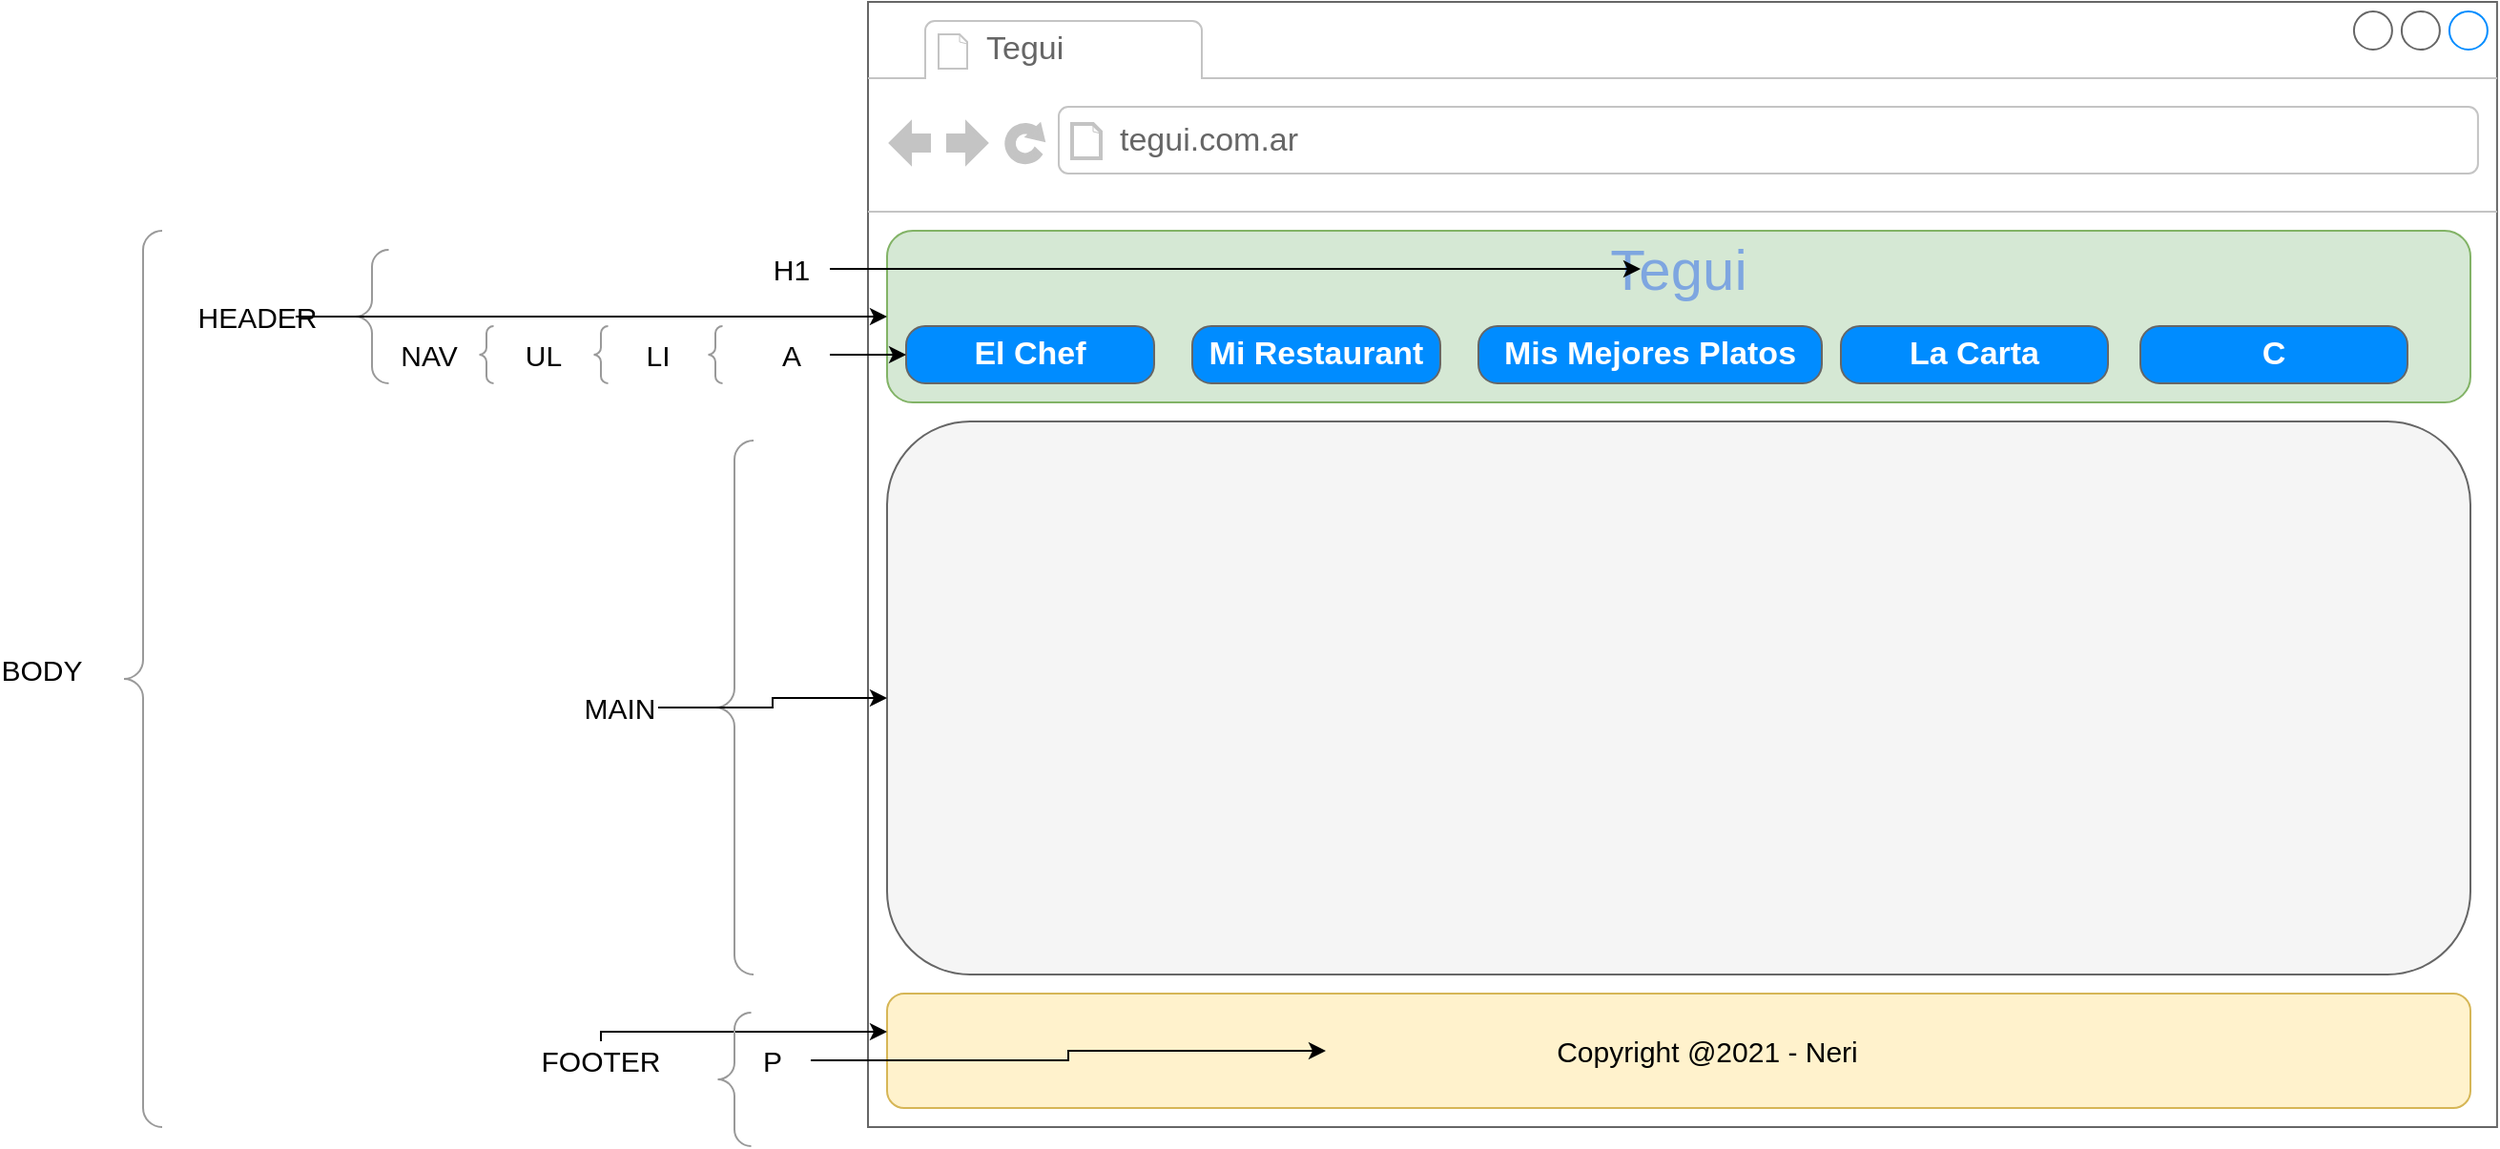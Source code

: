 <mxfile version="14.5.8" type="device" pages="6"><diagram id="1op5BfOanom_IIRABUGO" name="Base"><mxGraphModel dx="2701" dy="791" grid="1" gridSize="10" guides="1" tooltips="1" connect="1" arrows="1" fold="1" page="1" pageScale="1" pageWidth="827" pageHeight="1169" math="0" shadow="0"><root><mxCell id="0"/><mxCell id="1" parent="0"/><mxCell id="ApAGpmgq2nSpOJKMQfER-1" value="" style="strokeWidth=1;shadow=0;dashed=0;align=center;html=1;shape=mxgraph.mockup.containers.browserWindow;rSize=0;strokeColor=#666666;strokeColor2=#008cff;strokeColor3=#c4c4c4;mainText=,;recursiveResize=0;" parent="1" vertex="1"><mxGeometry x="20" y="140" width="853.95" height="590" as="geometry"/></mxCell><mxCell id="ApAGpmgq2nSpOJKMQfER-2" value="Tegui" style="strokeWidth=1;shadow=0;dashed=0;align=center;html=1;shape=mxgraph.mockup.containers.anchor;fontSize=17;fontColor=#666666;align=left;" parent="ApAGpmgq2nSpOJKMQfER-1" vertex="1"><mxGeometry x="60" y="12" width="110" height="26" as="geometry"/></mxCell><mxCell id="ApAGpmgq2nSpOJKMQfER-3" value="tegui.com.ar" style="strokeWidth=1;shadow=0;dashed=0;align=center;html=1;shape=mxgraph.mockup.containers.anchor;rSize=0;fontSize=17;fontColor=#666666;align=left;" parent="ApAGpmgq2nSpOJKMQfER-1" vertex="1"><mxGeometry x="130" y="60" width="250" height="26" as="geometry"/></mxCell><mxCell id="MkdFqDDvzvhR4i70vwyO-1" value="" style="rounded=1;whiteSpace=wrap;html=1;fillColor=#d5e8d4;strokeColor=#82b366;" parent="ApAGpmgq2nSpOJKMQfER-1" vertex="1"><mxGeometry x="10" y="120" width="830" height="90" as="geometry"/></mxCell><mxCell id="MkdFqDDvzvhR4i70vwyO-2" value="" style="rounded=1;whiteSpace=wrap;html=1;fillColor=#fff2cc;strokeColor=#d6b656;" parent="ApAGpmgq2nSpOJKMQfER-1" vertex="1"><mxGeometry x="10" y="520" width="830" height="60" as="geometry"/></mxCell><mxCell id="MkdFqDDvzvhR4i70vwyO-3" value="El Chef" style="strokeWidth=1;shadow=0;dashed=0;align=center;html=1;shape=mxgraph.mockup.buttons.button;strokeColor=#666666;fontColor=#ffffff;mainText=;buttonStyle=round;fontSize=17;fontStyle=1;fillColor=#008cff;whiteSpace=wrap;" parent="ApAGpmgq2nSpOJKMQfER-1" vertex="1"><mxGeometry x="20" y="170" width="130" height="30" as="geometry"/></mxCell><mxCell id="MkdFqDDvzvhR4i70vwyO-4" value="Mi Restaurant" style="strokeWidth=1;shadow=0;dashed=0;align=center;html=1;shape=mxgraph.mockup.buttons.button;strokeColor=#666666;fontColor=#ffffff;mainText=;buttonStyle=round;fontSize=17;fontStyle=1;fillColor=#008cff;whiteSpace=wrap;" parent="ApAGpmgq2nSpOJKMQfER-1" vertex="1"><mxGeometry x="170" y="170" width="130" height="30" as="geometry"/></mxCell><mxCell id="MkdFqDDvzvhR4i70vwyO-5" value="Mis Mejores Platos" style="strokeWidth=1;shadow=0;dashed=0;align=center;html=1;shape=mxgraph.mockup.buttons.button;strokeColor=#666666;fontColor=#ffffff;mainText=;buttonStyle=round;fontSize=17;fontStyle=1;fillColor=#008cff;whiteSpace=wrap;" parent="ApAGpmgq2nSpOJKMQfER-1" vertex="1"><mxGeometry x="320" y="170" width="180" height="30" as="geometry"/></mxCell><mxCell id="MkdFqDDvzvhR4i70vwyO-6" value="La Carta" style="strokeWidth=1;shadow=0;dashed=0;align=center;html=1;shape=mxgraph.mockup.buttons.button;strokeColor=#666666;fontColor=#ffffff;mainText=;buttonStyle=round;fontSize=17;fontStyle=1;fillColor=#008cff;whiteSpace=wrap;" parent="ApAGpmgq2nSpOJKMQfER-1" vertex="1"><mxGeometry x="510" y="170" width="140" height="30" as="geometry"/></mxCell><mxCell id="MkdFqDDvzvhR4i70vwyO-7" value="C" style="strokeWidth=1;shadow=0;dashed=0;align=center;html=1;shape=mxgraph.mockup.buttons.button;strokeColor=#666666;fontColor=#ffffff;mainText=;buttonStyle=round;fontSize=17;fontStyle=1;fillColor=#008cff;whiteSpace=wrap;" parent="ApAGpmgq2nSpOJKMQfER-1" vertex="1"><mxGeometry x="667" y="170" width="140" height="30" as="geometry"/></mxCell><mxCell id="MkdFqDDvzvhR4i70vwyO-8" value="Tegui" style="text;html=1;strokeColor=none;fillColor=none;align=center;verticalAlign=middle;whiteSpace=wrap;rounded=0;fontSize=30;fontColor=#7EA6E0;" parent="ApAGpmgq2nSpOJKMQfER-1" vertex="1"><mxGeometry x="405" y="130" width="40" height="20" as="geometry"/></mxCell><mxCell id="MkdFqDDvzvhR4i70vwyO-9" value="Copyright @2021 - Neri" style="text;html=1;strokeColor=none;fillColor=none;align=center;verticalAlign=middle;whiteSpace=wrap;rounded=0;fontSize=15;" parent="ApAGpmgq2nSpOJKMQfER-1" vertex="1"><mxGeometry x="240" y="540" width="400" height="20" as="geometry"/></mxCell><mxCell id="MkdFqDDvzvhR4i70vwyO-36" value="" style="rounded=1;whiteSpace=wrap;html=1;fontSize=15;fontColor=#333333;fillColor=#f5f5f5;strokeColor=#666666;" parent="ApAGpmgq2nSpOJKMQfER-1" vertex="1"><mxGeometry x="10" y="220" width="830" height="290" as="geometry"/></mxCell><mxCell id="MkdFqDDvzvhR4i70vwyO-39" style="edgeStyle=orthogonalEdgeStyle;rounded=0;orthogonalLoop=1;jettySize=auto;html=1;fontSize=15;fontColor=#000000;" parent="1" source="MkdFqDDvzvhR4i70vwyO-10" target="MkdFqDDvzvhR4i70vwyO-8" edge="1"><mxGeometry relative="1" as="geometry"/></mxCell><mxCell id="MkdFqDDvzvhR4i70vwyO-10" value="H1" style="text;html=1;strokeColor=none;fillColor=none;align=center;verticalAlign=middle;whiteSpace=wrap;rounded=0;fontSize=15;fontColor=#000000;" parent="1" vertex="1"><mxGeometry x="-40" y="270" width="40" height="20" as="geometry"/></mxCell><mxCell id="MkdFqDDvzvhR4i70vwyO-40" style="edgeStyle=orthogonalEdgeStyle;rounded=0;orthogonalLoop=1;jettySize=auto;html=1;fontSize=15;fontColor=#000000;" parent="1" source="MkdFqDDvzvhR4i70vwyO-11" target="MkdFqDDvzvhR4i70vwyO-3" edge="1"><mxGeometry relative="1" as="geometry"/></mxCell><mxCell id="MkdFqDDvzvhR4i70vwyO-11" value="A" style="text;html=1;strokeColor=none;fillColor=none;align=center;verticalAlign=middle;whiteSpace=wrap;rounded=0;fontSize=15;fontColor=#000000;" parent="1" vertex="1"><mxGeometry x="-40" y="315" width="40" height="20" as="geometry"/></mxCell><mxCell id="MkdFqDDvzvhR4i70vwyO-14" value="" style="labelPosition=right;align=left;strokeWidth=1;shape=mxgraph.mockup.markup.curlyBrace;html=1;shadow=0;dashed=0;strokeColor=#999999;direction=north;fontSize=15;fontColor=#000000;" parent="1" vertex="1"><mxGeometry x="-70" y="310" width="20" height="30" as="geometry"/></mxCell><mxCell id="MkdFqDDvzvhR4i70vwyO-15" value="LI" style="text;html=1;strokeColor=none;fillColor=none;align=center;verticalAlign=middle;whiteSpace=wrap;rounded=0;fontSize=15;fontColor=#000000;" parent="1" vertex="1"><mxGeometry x="-110" y="315" width="40" height="20" as="geometry"/></mxCell><mxCell id="MkdFqDDvzvhR4i70vwyO-17" value="" style="labelPosition=right;align=left;strokeWidth=1;shape=mxgraph.mockup.markup.curlyBrace;html=1;shadow=0;dashed=0;strokeColor=#999999;direction=north;fontSize=15;fontColor=#000000;" parent="1" vertex="1"><mxGeometry x="-130" y="310" width="20" height="30" as="geometry"/></mxCell><mxCell id="MkdFqDDvzvhR4i70vwyO-20" value="UL" style="text;html=1;strokeColor=none;fillColor=none;align=center;verticalAlign=middle;whiteSpace=wrap;rounded=0;fontSize=15;fontColor=#000000;" parent="1" vertex="1"><mxGeometry x="-170" y="315" width="40" height="20" as="geometry"/></mxCell><mxCell id="MkdFqDDvzvhR4i70vwyO-21" value="" style="labelPosition=right;align=left;strokeWidth=1;shape=mxgraph.mockup.markup.curlyBrace;html=1;shadow=0;dashed=0;strokeColor=#999999;direction=north;fontSize=15;fontColor=#000000;" parent="1" vertex="1"><mxGeometry x="-190" y="310" width="20" height="30" as="geometry"/></mxCell><mxCell id="MkdFqDDvzvhR4i70vwyO-22" value="BODY" style="text;html=1;strokeColor=none;fillColor=none;align=center;verticalAlign=middle;whiteSpace=wrap;rounded=0;fontSize=15;fontColor=#000000;" parent="1" vertex="1"><mxGeometry x="-433" y="480" width="40" height="20" as="geometry"/></mxCell><mxCell id="MkdFqDDvzvhR4i70vwyO-25" value="" style="labelPosition=right;align=left;strokeWidth=1;shape=mxgraph.mockup.markup.curlyBrace;html=1;shadow=0;dashed=0;strokeColor=#999999;direction=north;fontSize=15;fontColor=#000000;" parent="1" vertex="1"><mxGeometry x="-250" y="270" width="20" height="70" as="geometry"/></mxCell><mxCell id="MkdFqDDvzvhR4i70vwyO-26" value="NAV" style="text;html=1;strokeColor=none;fillColor=none;align=center;verticalAlign=middle;whiteSpace=wrap;rounded=0;fontSize=15;fontColor=#000000;" parent="1" vertex="1"><mxGeometry x="-230" y="315" width="40" height="20" as="geometry"/></mxCell><mxCell id="MkdFqDDvzvhR4i70vwyO-43" style="edgeStyle=orthogonalEdgeStyle;rounded=0;orthogonalLoop=1;jettySize=auto;html=1;fontSize=15;fontColor=#000000;" parent="1" source="MkdFqDDvzvhR4i70vwyO-28" target="MkdFqDDvzvhR4i70vwyO-1" edge="1"><mxGeometry relative="1" as="geometry"/></mxCell><mxCell id="MkdFqDDvzvhR4i70vwyO-28" value="HEADER" style="text;html=1;strokeColor=none;fillColor=none;align=center;verticalAlign=middle;whiteSpace=wrap;rounded=0;fontSize=15;fontColor=#000000;" parent="1" vertex="1"><mxGeometry x="-320" y="295" width="40" height="20" as="geometry"/></mxCell><mxCell id="MkdFqDDvzvhR4i70vwyO-30" value="" style="labelPosition=right;align=left;strokeWidth=1;shape=mxgraph.mockup.markup.curlyBrace;html=1;shadow=0;dashed=0;strokeColor=#999999;direction=north;fontSize=15;fontColor=#000000;" parent="1" vertex="1"><mxGeometry x="-370" y="260" width="20" height="470" as="geometry"/></mxCell><mxCell id="MkdFqDDvzvhR4i70vwyO-41" style="edgeStyle=orthogonalEdgeStyle;rounded=0;orthogonalLoop=1;jettySize=auto;html=1;fontSize=15;fontColor=#000000;" parent="1" source="MkdFqDDvzvhR4i70vwyO-31" target="MkdFqDDvzvhR4i70vwyO-9" edge="1"><mxGeometry relative="1" as="geometry"/></mxCell><mxCell id="MkdFqDDvzvhR4i70vwyO-31" value="P" style="text;html=1;strokeColor=none;fillColor=none;align=center;verticalAlign=middle;whiteSpace=wrap;rounded=0;fontSize=15;fontColor=#000000;" parent="1" vertex="1"><mxGeometry x="-50" y="685" width="40" height="20" as="geometry"/></mxCell><mxCell id="MkdFqDDvzvhR4i70vwyO-44" style="edgeStyle=orthogonalEdgeStyle;rounded=0;orthogonalLoop=1;jettySize=auto;html=1;fontSize=15;fontColor=#000000;" parent="1" source="MkdFqDDvzvhR4i70vwyO-33" target="MkdFqDDvzvhR4i70vwyO-2" edge="1"><mxGeometry relative="1" as="geometry"><Array as="points"><mxPoint x="-120" y="680"/></Array></mxGeometry></mxCell><mxCell id="MkdFqDDvzvhR4i70vwyO-33" value="FOOTER" style="text;html=1;strokeColor=none;fillColor=none;align=center;verticalAlign=middle;whiteSpace=wrap;rounded=0;fontSize=15;fontColor=#000000;" parent="1" vertex="1"><mxGeometry x="-140" y="685" width="40" height="20" as="geometry"/></mxCell><mxCell id="MkdFqDDvzvhR4i70vwyO-34" value="" style="labelPosition=right;align=left;strokeWidth=1;shape=mxgraph.mockup.markup.curlyBrace;html=1;shadow=0;dashed=0;strokeColor=#999999;direction=north;fontSize=15;fontColor=#000000;" parent="1" vertex="1"><mxGeometry x="-60" y="370" width="20" height="280" as="geometry"/></mxCell><mxCell id="MkdFqDDvzvhR4i70vwyO-37" value="" style="labelPosition=right;align=left;strokeWidth=1;shape=mxgraph.mockup.markup.curlyBrace;html=1;shadow=0;dashed=0;strokeColor=#999999;direction=north;fontSize=15;fontColor=#000000;" parent="1" vertex="1"><mxGeometry x="-60" y="670" width="20" height="70" as="geometry"/></mxCell><mxCell id="MkdFqDDvzvhR4i70vwyO-42" style="edgeStyle=orthogonalEdgeStyle;rounded=0;orthogonalLoop=1;jettySize=auto;html=1;fontSize=15;fontColor=#000000;" parent="1" source="MkdFqDDvzvhR4i70vwyO-38" target="MkdFqDDvzvhR4i70vwyO-36" edge="1"><mxGeometry relative="1" as="geometry"/></mxCell><mxCell id="MkdFqDDvzvhR4i70vwyO-38" value="MAIN" style="text;html=1;strokeColor=none;fillColor=none;align=center;verticalAlign=middle;whiteSpace=wrap;rounded=0;fontSize=15;fontColor=#000000;" parent="1" vertex="1"><mxGeometry x="-130" y="500" width="40" height="20" as="geometry"/></mxCell></root></mxGraphModel></diagram><diagram id="UH676NEVTY6vLxvH6ruR" name="El Chef"><mxGraphModel dx="2461" dy="791" grid="1" gridSize="10" guides="1" tooltips="1" connect="1" arrows="1" fold="1" page="1" pageScale="1" pageWidth="827" pageHeight="1169" math="0" shadow="0"><root><mxCell id="OgqkP61qgK-W9FyXP6rs-0"/><mxCell id="OgqkP61qgK-W9FyXP6rs-1" parent="OgqkP61qgK-W9FyXP6rs-0"/><mxCell id="XeXVoJ5CBTI2QmFTLxRk-0" value="" style="strokeWidth=1;shadow=0;dashed=0;align=center;html=1;shape=mxgraph.mockup.containers.browserWindow;rSize=0;strokeColor2=#008cff;strokeColor3=#c4c4c4;mainText=,;recursiveResize=0;" parent="OgqkP61qgK-W9FyXP6rs-1" vertex="1"><mxGeometry x="20" y="140" width="853.95" height="840" as="geometry"/></mxCell><mxCell id="XeXVoJ5CBTI2QmFTLxRk-1" value="Tegui" style="strokeWidth=1;shadow=0;dashed=0;align=center;html=1;shape=mxgraph.mockup.containers.anchor;fontSize=17;fontColor=#666666;align=left;" parent="XeXVoJ5CBTI2QmFTLxRk-0" vertex="1"><mxGeometry x="60" y="12" width="110" height="26" as="geometry"/></mxCell><mxCell id="XeXVoJ5CBTI2QmFTLxRk-2" value="tegui.com.ar" style="strokeWidth=1;shadow=0;dashed=0;align=center;html=1;shape=mxgraph.mockup.containers.anchor;rSize=0;fontSize=17;fontColor=#666666;align=left;" parent="XeXVoJ5CBTI2QmFTLxRk-0" vertex="1"><mxGeometry x="130" y="60" width="250" height="26" as="geometry"/></mxCell><mxCell id="XeXVoJ5CBTI2QmFTLxRk-3" value="" style="rounded=1;whiteSpace=wrap;html=1;fillColor=#d5e8d4;strokeColor=#82b366;" parent="XeXVoJ5CBTI2QmFTLxRk-0" vertex="1"><mxGeometry x="10" y="120" width="830" height="90" as="geometry"/></mxCell><mxCell id="XeXVoJ5CBTI2QmFTLxRk-4" value="" style="rounded=1;whiteSpace=wrap;html=1;fillColor=#fff2cc;strokeColor=#d6b656;" parent="XeXVoJ5CBTI2QmFTLxRk-0" vertex="1"><mxGeometry x="10" y="760" width="830" height="60" as="geometry"/></mxCell><mxCell id="XeXVoJ5CBTI2QmFTLxRk-5" value="El Chef" style="strokeWidth=1;shadow=0;dashed=0;align=center;html=1;shape=mxgraph.mockup.buttons.button;strokeColor=#666666;fontColor=#ffffff;mainText=;buttonStyle=round;fontSize=17;fontStyle=1;fillColor=#008cff;whiteSpace=wrap;" parent="XeXVoJ5CBTI2QmFTLxRk-0" vertex="1"><mxGeometry x="20" y="170" width="130" height="30" as="geometry"/></mxCell><mxCell id="XeXVoJ5CBTI2QmFTLxRk-6" value="Mi Restaurant" style="strokeWidth=1;shadow=0;dashed=0;align=center;html=1;shape=mxgraph.mockup.buttons.button;mainText=;buttonStyle=round;fontSize=17;fontStyle=1;whiteSpace=wrap;" parent="XeXVoJ5CBTI2QmFTLxRk-0" vertex="1"><mxGeometry x="170" y="170" width="130" height="30" as="geometry"/></mxCell><mxCell id="XeXVoJ5CBTI2QmFTLxRk-7" value="Mis Mejores Platos" style="strokeWidth=1;shadow=0;dashed=0;align=center;html=1;shape=mxgraph.mockup.buttons.button;mainText=;buttonStyle=round;fontSize=17;fontStyle=1;whiteSpace=wrap;" parent="XeXVoJ5CBTI2QmFTLxRk-0" vertex="1"><mxGeometry x="320" y="170" width="180" height="30" as="geometry"/></mxCell><mxCell id="XeXVoJ5CBTI2QmFTLxRk-8" value="La Carta" style="strokeWidth=1;shadow=0;dashed=0;align=center;html=1;shape=mxgraph.mockup.buttons.button;mainText=;buttonStyle=round;fontSize=17;fontStyle=1;whiteSpace=wrap;" parent="XeXVoJ5CBTI2QmFTLxRk-0" vertex="1"><mxGeometry x="510" y="170" width="140" height="30" as="geometry"/></mxCell><mxCell id="XeXVoJ5CBTI2QmFTLxRk-9" value="Como Llegar" style="strokeWidth=1;shadow=0;dashed=0;align=center;html=1;shape=mxgraph.mockup.buttons.button;mainText=;buttonStyle=round;fontSize=17;fontStyle=1;whiteSpace=wrap;" parent="XeXVoJ5CBTI2QmFTLxRk-0" vertex="1"><mxGeometry x="667" y="170" width="140" height="30" as="geometry"/></mxCell><mxCell id="XeXVoJ5CBTI2QmFTLxRk-10" value="Tegui" style="text;html=1;strokeColor=none;fillColor=none;align=center;verticalAlign=middle;whiteSpace=wrap;rounded=0;fontSize=30;fontColor=#7EA6E0;" parent="XeXVoJ5CBTI2QmFTLxRk-0" vertex="1"><mxGeometry x="405" y="130" width="40" height="20" as="geometry"/></mxCell><mxCell id="XeXVoJ5CBTI2QmFTLxRk-11" value="Copyright @2021 - Neri" style="text;html=1;strokeColor=none;fillColor=none;align=center;verticalAlign=middle;whiteSpace=wrap;rounded=0;fontSize=15;" parent="XeXVoJ5CBTI2QmFTLxRk-0" vertex="1"><mxGeometry x="240" y="780" width="400" height="20" as="geometry"/></mxCell><mxCell id="XeXVoJ5CBTI2QmFTLxRk-12" value="" style="rounded=1;whiteSpace=wrap;html=1;fontSize=15;fontColor=#333333;fillColor=#f5f5f5;strokeColor=#666666;" parent="XeXVoJ5CBTI2QmFTLxRk-0" vertex="1"><mxGeometry x="10" y="220" width="830" height="530" as="geometry"/></mxCell><mxCell id="XeXVoJ5CBTI2QmFTLxRk-17" value="" style="shape=image;verticalLabelPosition=bottom;labelBackgroundColor=#ffffff;verticalAlign=top;aspect=fixed;imageAspect=0;image=https://www.agroempresario.com.ar/img/upload/nuevos/nota/ecd653a4aa67fe6ae461.jpg;" parent="XeXVoJ5CBTI2QmFTLxRk-0" vertex="1"><mxGeometry x="290" y="228.5" width="520" height="273" as="geometry"/></mxCell><mxCell id="XeXVoJ5CBTI2QmFTLxRk-16" value="&lt;div&gt;&lt;b&gt;Germán Martitegui&lt;/b&gt; (&lt;a href=&quot;https://es.wikipedia.org/wiki/Necochea&quot; title=&quot;Necochea&quot;&gt;Necochea&lt;/a&gt;, &lt;a href=&quot;https://es.wikipedia.org/wiki/Provincia_de_Buenos_Aires&quot; title=&quot;Provincia de Buenos Aires&quot;&gt;Buenos Aires&lt;/a&gt;; 16 de junio de 1966) es un &lt;a href=&quot;https://es.wikipedia.org/wiki/Cocinero&quot; title=&quot;Cocinero&quot;&gt;cocinero&lt;/a&gt; &lt;a href=&quot;https://es.wikipedia.org/wiki/Argentina&quot; title=&quot;Argentina&quot;&gt;argentino&lt;/a&gt;. Es dueño del prestigioso restaurante &lt;i&gt;Tegui&lt;/i&gt;. Integró, junto con &lt;a href=&quot;https://es.wikipedia.org/wiki/Christophe_Krywonis&quot; title=&quot;Christophe Krywonis&quot;&gt;Christophe Krywonis&lt;/a&gt; y &lt;a href=&quot;https://es.wikipedia.org/wiki/Donato_de_Santis&quot; class=&quot;mw-redirect&quot; title=&quot;Donato de Santis&quot;&gt;Donato de Santis&lt;/a&gt;, el jurado de &lt;a href=&quot;https://es.wikipedia.org/wiki/MasterChef_(Argentina)&quot; title=&quot;MasterChef (Argentina)&quot;&gt;&lt;i&gt;MasterChef&lt;/i&gt;&lt;/a&gt; y &lt;i&gt;MasterChef Junior&lt;/i&gt; en Argentina.&lt;sup id=&quot;cite_ref-masterchef_1-0&quot; class=&quot;reference separada&quot;&gt;&lt;a href=&quot;https://es.wikipedia.org/wiki/Germ%C3%A1n_Martitegui#cite_note-masterchef-1&quot;&gt;1&lt;/a&gt;&lt;/sup&gt;​ Integra actualmente el jurado de &lt;i&gt;&lt;a href=&quot;https://es.wikipedia.org/wiki/MasterChef_Celebrity_Argentina&quot; title=&quot;MasterChef Celebrity Argentina&quot;&gt;MasterChef Celebrity Argentina&lt;/a&gt;&lt;/i&gt; junto con &lt;a href=&quot;https://es.wikipedia.org/wiki/Dami%C3%A1n_Betular&quot; title=&quot;Damián Betular&quot;&gt;Damián Betular&lt;/a&gt; y Donato de Santis.&lt;br&gt;&lt;/div&gt;" style="text;html=1;strokeColor=none;fillColor=none;align=center;verticalAlign=middle;whiteSpace=wrap;rounded=0;fontSize=15;fontColor=#000000;" parent="XeXVoJ5CBTI2QmFTLxRk-0" vertex="1"><mxGeometry x="30" y="290" width="230" height="170" as="geometry"/></mxCell><mxCell id="XeXVoJ5CBTI2QmFTLxRk-19" value="" style="shape=image;verticalLabelPosition=bottom;labelBackgroundColor=#ffffff;verticalAlign=top;aspect=fixed;imageAspect=0;image=https://images.clarin.com/2020/11/29/german-martitegui-en-su-foto___OH6obnm-R_720x0__1.jpg;" parent="XeXVoJ5CBTI2QmFTLxRk-0" vertex="1"><mxGeometry x="90" y="520" width="167.11" height="220" as="geometry"/></mxCell><mxCell id="XeXVoJ5CBTI2QmFTLxRk-20" value="&lt;div&gt;El chef que mejor agarra una tira de ajos!&lt;/div&gt;&lt;div&gt;&lt;br&gt;&lt;/div&gt;&lt;div align=&quot;right&quot;&gt;- Narda Lepes&lt;br&gt;&lt;/div&gt;" style="text;html=1;strokeColor=none;fillColor=none;align=center;verticalAlign=middle;whiteSpace=wrap;rounded=0;fontSize=15;fontColor=#000000;" parent="XeXVoJ5CBTI2QmFTLxRk-0" vertex="1"><mxGeometry x="405" y="575" width="320" height="110" as="geometry"/></mxCell><mxCell id="XeXVoJ5CBTI2QmFTLxRk-18" value="" style="verticalLabelPosition=bottom;shadow=0;dashed=0;align=center;html=1;verticalAlign=top;strokeWidth=1;shape=mxgraph.mockup.navigation.scrollBar;strokeColor=#999999;barPos=20;fillColor2=#99ddff;strokeColor2=none;direction=north;fontSize=15;fontColor=#000000;" parent="OgqkP61qgK-W9FyXP6rs-1" vertex="1"><mxGeometry x="880" y="368.5" width="20" height="511.5" as="geometry"/></mxCell><mxCell id="XeXVoJ5CBTI2QmFTLxRk-21" value="P" style="text;html=1;strokeColor=none;fillColor=none;align=center;verticalAlign=middle;whiteSpace=wrap;rounded=0;fontSize=15;fontColor=#000000;" parent="OgqkP61qgK-W9FyXP6rs-1" vertex="1"><mxGeometry x="-60" y="465" width="40" height="20" as="geometry"/></mxCell><mxCell id="XeXVoJ5CBTI2QmFTLxRk-22" value="IMG" style="text;html=1;strokeColor=none;fillColor=none;align=center;verticalAlign=middle;whiteSpace=wrap;rounded=0;fontSize=15;fontColor=#000000;" parent="OgqkP61qgK-W9FyXP6rs-1" vertex="1"><mxGeometry x="-60" y="525" width="40" height="20" as="geometry"/></mxCell><mxCell id="XeXVoJ5CBTI2QmFTLxRk-23" value="" style="labelPosition=right;align=left;strokeWidth=1;shape=mxgraph.mockup.markup.curlyBrace;html=1;shadow=0;dashed=0;strokeColor=#999999;direction=north;fontSize=15;fontColor=#000000;" parent="OgqkP61qgK-W9FyXP6rs-1" vertex="1"><mxGeometry x="-320" y="384.25" width="20" height="480" as="geometry"/></mxCell><mxCell id="XeXVoJ5CBTI2QmFTLxRk-24" value="" style="labelPosition=right;align=left;strokeWidth=1;shape=mxgraph.mockup.markup.curlyBrace;html=1;shadow=0;dashed=0;strokeColor=#999999;direction=north;fontSize=15;fontColor=#000000;" parent="OgqkP61qgK-W9FyXP6rs-1" vertex="1"><mxGeometry x="-90" y="450" width="20" height="50" as="geometry"/></mxCell><mxCell id="XeXVoJ5CBTI2QmFTLxRk-27" value="" style="labelPosition=right;align=left;strokeWidth=1;shape=mxgraph.mockup.markup.curlyBrace;html=1;shadow=0;dashed=0;strokeColor=#999999;direction=north;fontSize=15;fontColor=#000000;" parent="OgqkP61qgK-W9FyXP6rs-1" vertex="1"><mxGeometry x="-90" y="510" width="20" height="50" as="geometry"/></mxCell><mxCell id="XeXVoJ5CBTI2QmFTLxRk-28" value="DIV" style="text;html=1;strokeColor=none;fillColor=none;align=center;verticalAlign=middle;whiteSpace=wrap;rounded=0;fontSize=15;fontColor=#000000;" parent="OgqkP61qgK-W9FyXP6rs-1" vertex="1"><mxGeometry x="-150" y="520" width="40" height="20" as="geometry"/></mxCell><mxCell id="XeXVoJ5CBTI2QmFTLxRk-30" value="DIV" style="text;html=1;strokeColor=none;fillColor=none;align=center;verticalAlign=middle;whiteSpace=wrap;rounded=0;fontSize=15;fontColor=#000000;" parent="OgqkP61qgK-W9FyXP6rs-1" vertex="1"><mxGeometry x="-150" y="470" width="40" height="20" as="geometry"/></mxCell><mxCell id="XeXVoJ5CBTI2QmFTLxRk-31" value="" style="labelPosition=right;align=left;strokeWidth=1;shape=mxgraph.mockup.markup.curlyBrace;html=1;shadow=0;dashed=0;strokeColor=#999999;direction=north;fontSize=15;fontColor=#000000;" parent="OgqkP61qgK-W9FyXP6rs-1" vertex="1"><mxGeometry x="-190" y="450" width="20" height="110" as="geometry"/></mxCell><mxCell id="XeXVoJ5CBTI2QmFTLxRk-32" value="SECTION" style="text;html=1;strokeColor=none;fillColor=none;align=center;verticalAlign=middle;whiteSpace=wrap;rounded=0;fontSize=15;fontColor=#000000;" parent="OgqkP61qgK-W9FyXP6rs-1" vertex="1"><mxGeometry x="-290" y="500" width="100" height="20" as="geometry"/></mxCell><mxCell id="XeXVoJ5CBTI2QmFTLxRk-33" value="P" style="text;html=1;strokeColor=none;fillColor=none;align=center;verticalAlign=middle;whiteSpace=wrap;rounded=0;fontSize=15;fontColor=#000000;" parent="OgqkP61qgK-W9FyXP6rs-1" vertex="1"><mxGeometry x="-60" y="770" width="40" height="25" as="geometry"/></mxCell><mxCell id="XeXVoJ5CBTI2QmFTLxRk-34" value="IMG" style="text;html=1;strokeColor=none;fillColor=none;align=center;verticalAlign=middle;whiteSpace=wrap;rounded=0;fontSize=15;fontColor=#000000;" parent="OgqkP61qgK-W9FyXP6rs-1" vertex="1"><mxGeometry x="-60" y="720" width="40" height="20" as="geometry"/></mxCell><mxCell id="XeXVoJ5CBTI2QmFTLxRk-35" value="" style="labelPosition=right;align=left;strokeWidth=1;shape=mxgraph.mockup.markup.curlyBrace;html=1;shadow=0;dashed=0;strokeColor=#999999;direction=north;fontSize=15;fontColor=#000000;" parent="OgqkP61qgK-W9FyXP6rs-1" vertex="1"><mxGeometry x="-90" y="700" width="20" height="50" as="geometry"/></mxCell><mxCell id="XeXVoJ5CBTI2QmFTLxRk-36" value="" style="labelPosition=right;align=left;strokeWidth=1;shape=mxgraph.mockup.markup.curlyBrace;html=1;shadow=0;dashed=0;strokeColor=#999999;direction=north;fontSize=15;fontColor=#000000;" parent="OgqkP61qgK-W9FyXP6rs-1" vertex="1"><mxGeometry x="-90" y="760" width="20" height="50" as="geometry"/></mxCell><mxCell id="XeXVoJ5CBTI2QmFTLxRk-37" value="DIV" style="text;html=1;strokeColor=none;fillColor=none;align=center;verticalAlign=middle;whiteSpace=wrap;rounded=0;fontSize=15;fontColor=#000000;" parent="OgqkP61qgK-W9FyXP6rs-1" vertex="1"><mxGeometry x="-150" y="770" width="40" height="20" as="geometry"/></mxCell><mxCell id="XeXVoJ5CBTI2QmFTLxRk-38" value="DIV" style="text;html=1;strokeColor=none;fillColor=none;align=center;verticalAlign=middle;whiteSpace=wrap;rounded=0;fontSize=15;fontColor=#000000;" parent="OgqkP61qgK-W9FyXP6rs-1" vertex="1"><mxGeometry x="-150" y="720" width="40" height="20" as="geometry"/></mxCell><mxCell id="XeXVoJ5CBTI2QmFTLxRk-39" value="" style="labelPosition=right;align=left;strokeWidth=1;shape=mxgraph.mockup.markup.curlyBrace;html=1;shadow=0;dashed=0;strokeColor=#999999;direction=north;fontSize=15;fontColor=#000000;" parent="OgqkP61qgK-W9FyXP6rs-1" vertex="1"><mxGeometry x="-190" y="700" width="20" height="110" as="geometry"/></mxCell><mxCell id="XeXVoJ5CBTI2QmFTLxRk-40" value="MAIN" style="text;html=1;strokeColor=none;fillColor=none;align=center;verticalAlign=middle;whiteSpace=wrap;rounded=0;fontSize=15;fontColor=#000000;" parent="OgqkP61qgK-W9FyXP6rs-1" vertex="1"><mxGeometry x="-430" y="610" width="100" height="20" as="geometry"/></mxCell><mxCell id="XeXVoJ5CBTI2QmFTLxRk-41" value="SECTION" style="text;html=1;strokeColor=none;fillColor=none;align=center;verticalAlign=middle;whiteSpace=wrap;rounded=0;fontSize=15;fontColor=#000000;" parent="OgqkP61qgK-W9FyXP6rs-1" vertex="1"><mxGeometry x="-290" y="745" width="100" height="20" as="geometry"/></mxCell></root></mxGraphModel></diagram><diagram id="Ju5HeJdMHPQwec1cvW15" name="Mi Restaurant"><mxGraphModel dx="2701" dy="791" grid="1" gridSize="10" guides="1" tooltips="1" connect="1" arrows="1" fold="1" page="1" pageScale="1" pageWidth="827" pageHeight="1169" math="0" shadow="0"><root><mxCell id="b-J5Pl2uRvCaOjj2TRhj-0"/><mxCell id="b-J5Pl2uRvCaOjj2TRhj-1" parent="b-J5Pl2uRvCaOjj2TRhj-0"/><mxCell id="joiKiRRpFFLPcB7wc0As-15" value="" style="rounded=0;whiteSpace=wrap;html=1;" vertex="1" parent="b-J5Pl2uRvCaOjj2TRhj-1"><mxGeometry x="-340" y="517.5" width="180" height="100" as="geometry"/></mxCell><mxCell id="joiKiRRpFFLPcB7wc0As-9" value="" style="rounded=0;whiteSpace=wrap;html=1;" vertex="1" parent="b-J5Pl2uRvCaOjj2TRhj-1"><mxGeometry x="-480" y="300" width="200" height="100" as="geometry"/></mxCell><mxCell id="ZVhdZbPpueHOkkKsRGAa-0" value="" style="strokeWidth=1;shadow=0;dashed=0;align=center;html=1;shape=mxgraph.mockup.containers.browserWindow;rSize=0;strokeColor=#666666;strokeColor2=#008cff;strokeColor3=#c4c4c4;mainText=,;recursiveResize=0;" vertex="1" parent="b-J5Pl2uRvCaOjj2TRhj-1"><mxGeometry x="20" y="140" width="853.95" height="710" as="geometry"/></mxCell><mxCell id="ZVhdZbPpueHOkkKsRGAa-1" value="Tegui" style="strokeWidth=1;shadow=0;dashed=0;align=center;html=1;shape=mxgraph.mockup.containers.anchor;fontSize=17;fontColor=#666666;align=left;" vertex="1" parent="ZVhdZbPpueHOkkKsRGAa-0"><mxGeometry x="60" y="12" width="110" height="26" as="geometry"/></mxCell><mxCell id="ZVhdZbPpueHOkkKsRGAa-2" value="tegui.com.ar" style="strokeWidth=1;shadow=0;dashed=0;align=center;html=1;shape=mxgraph.mockup.containers.anchor;rSize=0;fontSize=17;fontColor=#666666;align=left;" vertex="1" parent="ZVhdZbPpueHOkkKsRGAa-0"><mxGeometry x="130" y="60" width="250" height="26" as="geometry"/></mxCell><mxCell id="ZVhdZbPpueHOkkKsRGAa-3" value="" style="rounded=1;whiteSpace=wrap;html=1;fillColor=#d5e8d4;strokeColor=#82b366;" vertex="1" parent="ZVhdZbPpueHOkkKsRGAa-0"><mxGeometry x="10" y="120" width="830" height="90" as="geometry"/></mxCell><mxCell id="ZVhdZbPpueHOkkKsRGAa-4" value="" style="rounded=1;whiteSpace=wrap;html=1;fillColor=#fff2cc;strokeColor=#d6b656;" vertex="1" parent="ZVhdZbPpueHOkkKsRGAa-0"><mxGeometry x="10" y="640" width="830" height="60" as="geometry"/></mxCell><mxCell id="ZVhdZbPpueHOkkKsRGAa-5" value="El Chef" style="strokeWidth=1;shadow=0;dashed=0;align=center;html=1;shape=mxgraph.mockup.buttons.button;mainText=;buttonStyle=round;fontSize=17;fontStyle=1;whiteSpace=wrap;" vertex="1" parent="ZVhdZbPpueHOkkKsRGAa-0"><mxGeometry x="20" y="170" width="130" height="30" as="geometry"/></mxCell><mxCell id="ZVhdZbPpueHOkkKsRGAa-6" value="Mi Restaurant" style="strokeWidth=1;shadow=0;dashed=0;align=center;html=1;shape=mxgraph.mockup.buttons.button;strokeColor=#666666;fontColor=#ffffff;mainText=;buttonStyle=round;fontSize=17;fontStyle=1;fillColor=#008cff;whiteSpace=wrap;" vertex="1" parent="ZVhdZbPpueHOkkKsRGAa-0"><mxGeometry x="170" y="170" width="130" height="30" as="geometry"/></mxCell><mxCell id="ZVhdZbPpueHOkkKsRGAa-7" value="Mis Mejores Platos" style="strokeWidth=1;shadow=0;dashed=0;align=center;html=1;shape=mxgraph.mockup.buttons.button;mainText=;buttonStyle=round;fontSize=17;fontStyle=1;whiteSpace=wrap;" vertex="1" parent="ZVhdZbPpueHOkkKsRGAa-0"><mxGeometry x="320" y="170" width="180" height="30" as="geometry"/></mxCell><mxCell id="ZVhdZbPpueHOkkKsRGAa-8" value="La Carta" style="strokeWidth=1;shadow=0;dashed=0;align=center;html=1;shape=mxgraph.mockup.buttons.button;mainText=;buttonStyle=round;fontSize=17;fontStyle=1;whiteSpace=wrap;" vertex="1" parent="ZVhdZbPpueHOkkKsRGAa-0"><mxGeometry x="510" y="170" width="140" height="30" as="geometry"/></mxCell><mxCell id="ZVhdZbPpueHOkkKsRGAa-9" value="Como llegar" style="strokeWidth=1;shadow=0;dashed=0;align=center;html=1;shape=mxgraph.mockup.buttons.button;mainText=;buttonStyle=round;fontSize=17;fontStyle=1;whiteSpace=wrap;" vertex="1" parent="ZVhdZbPpueHOkkKsRGAa-0"><mxGeometry x="667" y="170" width="140" height="30" as="geometry"/></mxCell><mxCell id="ZVhdZbPpueHOkkKsRGAa-10" value="Tegui" style="text;html=1;strokeColor=none;fillColor=none;align=center;verticalAlign=middle;whiteSpace=wrap;rounded=0;fontSize=30;fontColor=#7EA6E0;" vertex="1" parent="ZVhdZbPpueHOkkKsRGAa-0"><mxGeometry x="405" y="130" width="40" height="20" as="geometry"/></mxCell><mxCell id="ZVhdZbPpueHOkkKsRGAa-11" value="Copyright @2021 - Neri" style="text;html=1;strokeColor=none;fillColor=none;align=center;verticalAlign=middle;whiteSpace=wrap;rounded=0;fontSize=15;" vertex="1" parent="ZVhdZbPpueHOkkKsRGAa-0"><mxGeometry x="240" y="660" width="400" height="20" as="geometry"/></mxCell><mxCell id="ZVhdZbPpueHOkkKsRGAa-12" value="" style="rounded=1;whiteSpace=wrap;html=1;fontSize=15;fontColor=#333333;fillColor=#f5f5f5;strokeColor=#666666;" vertex="1" parent="ZVhdZbPpueHOkkKsRGAa-0"><mxGeometry x="10" y="220" width="830" height="400" as="geometry"/></mxCell><mxCell id="dpzxA48lNGXQq2mwoiLQ-0" value="" style="verticalLabelPosition=bottom;shadow=0;dashed=0;align=center;html=1;verticalAlign=top;strokeWidth=1;shape=mxgraph.mockup.graphics.simpleIcon;strokeColor=#999999;fillColor=#ffffff;" vertex="1" parent="ZVhdZbPpueHOkkKsRGAa-0"><mxGeometry x="22" y="250" width="50" height="50" as="geometry"/></mxCell><mxCell id="dpzxA48lNGXQq2mwoiLQ-1" value="" style="verticalLabelPosition=bottom;shadow=0;dashed=0;align=center;html=1;verticalAlign=top;strokeWidth=1;shape=mxgraph.mockup.graphics.simpleIcon;strokeColor=#999999;fillColor=#ffffff;" vertex="1" parent="ZVhdZbPpueHOkkKsRGAa-0"><mxGeometry x="97" y="250" width="50" height="50" as="geometry"/></mxCell><mxCell id="dpzxA48lNGXQq2mwoiLQ-2" value="" style="verticalLabelPosition=bottom;shadow=0;dashed=0;align=center;html=1;verticalAlign=top;strokeWidth=1;shape=mxgraph.mockup.graphics.simpleIcon;strokeColor=#999999;fillColor=#ffffff;" vertex="1" parent="ZVhdZbPpueHOkkKsRGAa-0"><mxGeometry x="172" y="250" width="50" height="50" as="geometry"/></mxCell><mxCell id="dpzxA48lNGXQq2mwoiLQ-3" value="" style="verticalLabelPosition=bottom;shadow=0;dashed=0;align=center;html=1;verticalAlign=top;strokeWidth=1;shape=mxgraph.mockup.graphics.simpleIcon;strokeColor=#999999;fillColor=#ffffff;" vertex="1" parent="ZVhdZbPpueHOkkKsRGAa-0"><mxGeometry x="22" y="335" width="50" height="50" as="geometry"/></mxCell><mxCell id="dpzxA48lNGXQq2mwoiLQ-4" value="" style="verticalLabelPosition=bottom;shadow=0;dashed=0;align=center;html=1;verticalAlign=top;strokeWidth=1;shape=mxgraph.mockup.graphics.simpleIcon;strokeColor=#999999;fillColor=#ffffff;" vertex="1" parent="ZVhdZbPpueHOkkKsRGAa-0"><mxGeometry x="97" y="335" width="50" height="50" as="geometry"/></mxCell><mxCell id="dpzxA48lNGXQq2mwoiLQ-6" value="" style="verticalLabelPosition=bottom;shadow=0;dashed=0;align=center;html=1;verticalAlign=top;strokeWidth=1;shape=mxgraph.mockup.graphics.simpleIcon;strokeColor=#999999;fillColor=#ffffff;" vertex="1" parent="ZVhdZbPpueHOkkKsRGAa-0"><mxGeometry x="20" y="530" width="50" height="50" as="geometry"/></mxCell><mxCell id="dpzxA48lNGXQq2mwoiLQ-7" value="" style="verticalLabelPosition=bottom;shadow=0;dashed=0;align=center;html=1;verticalAlign=top;strokeWidth=1;shape=mxgraph.mockup.graphics.simpleIcon;strokeColor=#999999;fillColor=#ffffff;" vertex="1" parent="ZVhdZbPpueHOkkKsRGAa-0"><mxGeometry x="95" y="530" width="50" height="50" as="geometry"/></mxCell><mxCell id="dpzxA48lNGXQq2mwoiLQ-8" value="" style="verticalLabelPosition=bottom;shadow=0;dashed=0;align=center;html=1;verticalAlign=top;strokeWidth=1;shape=mxgraph.mockup.graphics.simpleIcon;strokeColor=#999999;fillColor=#ffffff;" vertex="1" parent="ZVhdZbPpueHOkkKsRGAa-0"><mxGeometry x="170" y="530" width="50" height="50" as="geometry"/></mxCell><mxCell id="dpzxA48lNGXQq2mwoiLQ-9" value="" style="verticalLabelPosition=bottom;shadow=0;dashed=0;align=center;html=1;verticalAlign=top;strokeWidth=1;shape=mxgraph.mockup.graphics.simpleIcon;strokeColor=#999999;fillColor=#ffffff;" vertex="1" parent="ZVhdZbPpueHOkkKsRGAa-0"><mxGeometry x="252" y="250" width="50" height="50" as="geometry"/></mxCell><mxCell id="dpzxA48lNGXQq2mwoiLQ-10" value="" style="verticalLabelPosition=bottom;shadow=0;dashed=0;align=center;html=1;verticalAlign=top;strokeWidth=1;shape=mxgraph.mockup.graphics.simpleIcon;strokeColor=#999999;fillColor=#ffffff;" vertex="1" parent="ZVhdZbPpueHOkkKsRGAa-0"><mxGeometry x="327" y="250" width="50" height="50" as="geometry"/></mxCell><mxCell id="dpzxA48lNGXQq2mwoiLQ-11" value="" style="verticalLabelPosition=bottom;shadow=0;dashed=0;align=center;html=1;verticalAlign=top;strokeWidth=1;shape=mxgraph.mockup.graphics.simpleIcon;strokeColor=#999999;fillColor=#ffffff;" vertex="1" parent="ZVhdZbPpueHOkkKsRGAa-0"><mxGeometry x="402" y="250" width="50" height="50" as="geometry"/></mxCell><mxCell id="dpzxA48lNGXQq2mwoiLQ-14" value="" style="verticalLabelPosition=bottom;shadow=0;dashed=0;align=center;html=1;verticalAlign=top;strokeWidth=1;shape=mxgraph.mockup.graphics.simpleIcon;strokeColor=#999999;fillColor=#ffffff;" vertex="1" parent="ZVhdZbPpueHOkkKsRGAa-0"><mxGeometry x="172" y="320" width="498" height="190" as="geometry"/></mxCell><mxCell id="dpzxA48lNGXQq2mwoiLQ-15" value="" style="verticalLabelPosition=bottom;shadow=0;dashed=0;align=center;html=1;verticalAlign=top;strokeWidth=1;shape=mxgraph.mockup.graphics.simpleIcon;strokeColor=#999999;fillColor=#ffffff;" vertex="1" parent="ZVhdZbPpueHOkkKsRGAa-0"><mxGeometry x="250" y="530" width="50" height="50" as="geometry"/></mxCell><mxCell id="dpzxA48lNGXQq2mwoiLQ-16" value="" style="verticalLabelPosition=bottom;shadow=0;dashed=0;align=center;html=1;verticalAlign=top;strokeWidth=1;shape=mxgraph.mockup.graphics.simpleIcon;strokeColor=#999999;fillColor=#ffffff;" vertex="1" parent="ZVhdZbPpueHOkkKsRGAa-0"><mxGeometry x="325" y="530" width="50" height="50" as="geometry"/></mxCell><mxCell id="dpzxA48lNGXQq2mwoiLQ-17" value="" style="verticalLabelPosition=bottom;shadow=0;dashed=0;align=center;html=1;verticalAlign=top;strokeWidth=1;shape=mxgraph.mockup.graphics.simpleIcon;strokeColor=#999999;fillColor=#ffffff;" vertex="1" parent="ZVhdZbPpueHOkkKsRGAa-0"><mxGeometry x="400" y="530" width="50" height="50" as="geometry"/></mxCell><mxCell id="dpzxA48lNGXQq2mwoiLQ-18" value="" style="verticalLabelPosition=bottom;shadow=0;dashed=0;align=center;html=1;verticalAlign=top;strokeWidth=1;shape=mxgraph.mockup.graphics.simpleIcon;strokeColor=#999999;fillColor=#ffffff;" vertex="1" parent="ZVhdZbPpueHOkkKsRGAa-0"><mxGeometry x="472" y="250" width="50" height="50" as="geometry"/></mxCell><mxCell id="dpzxA48lNGXQq2mwoiLQ-19" value="" style="verticalLabelPosition=bottom;shadow=0;dashed=0;align=center;html=1;verticalAlign=top;strokeWidth=1;shape=mxgraph.mockup.graphics.simpleIcon;strokeColor=#999999;fillColor=#ffffff;" vertex="1" parent="ZVhdZbPpueHOkkKsRGAa-0"><mxGeometry x="547" y="250" width="50" height="50" as="geometry"/></mxCell><mxCell id="dpzxA48lNGXQq2mwoiLQ-20" value="" style="verticalLabelPosition=bottom;shadow=0;dashed=0;align=center;html=1;verticalAlign=top;strokeWidth=1;shape=mxgraph.mockup.graphics.simpleIcon;strokeColor=#999999;fillColor=#ffffff;" vertex="1" parent="ZVhdZbPpueHOkkKsRGAa-0"><mxGeometry x="622" y="250" width="50" height="50" as="geometry"/></mxCell><mxCell id="dpzxA48lNGXQq2mwoiLQ-24" value="" style="verticalLabelPosition=bottom;shadow=0;dashed=0;align=center;html=1;verticalAlign=top;strokeWidth=1;shape=mxgraph.mockup.graphics.simpleIcon;strokeColor=#999999;fillColor=#ffffff;" vertex="1" parent="ZVhdZbPpueHOkkKsRGAa-0"><mxGeometry x="470" y="530" width="50" height="50" as="geometry"/></mxCell><mxCell id="dpzxA48lNGXQq2mwoiLQ-25" value="" style="verticalLabelPosition=bottom;shadow=0;dashed=0;align=center;html=1;verticalAlign=top;strokeWidth=1;shape=mxgraph.mockup.graphics.simpleIcon;strokeColor=#999999;fillColor=#ffffff;" vertex="1" parent="ZVhdZbPpueHOkkKsRGAa-0"><mxGeometry x="545" y="530" width="50" height="50" as="geometry"/></mxCell><mxCell id="dpzxA48lNGXQq2mwoiLQ-26" value="" style="verticalLabelPosition=bottom;shadow=0;dashed=0;align=center;html=1;verticalAlign=top;strokeWidth=1;shape=mxgraph.mockup.graphics.simpleIcon;strokeColor=#999999;fillColor=#ffffff;" vertex="1" parent="ZVhdZbPpueHOkkKsRGAa-0"><mxGeometry x="620" y="530" width="50" height="50" as="geometry"/></mxCell><mxCell id="dpzxA48lNGXQq2mwoiLQ-27" value="" style="verticalLabelPosition=bottom;shadow=0;dashed=0;align=center;html=1;verticalAlign=top;strokeWidth=1;shape=mxgraph.mockup.graphics.simpleIcon;strokeColor=#999999;fillColor=#ffffff;" vertex="1" parent="ZVhdZbPpueHOkkKsRGAa-0"><mxGeometry x="700" y="250" width="50" height="50" as="geometry"/></mxCell><mxCell id="dpzxA48lNGXQq2mwoiLQ-28" value="" style="verticalLabelPosition=bottom;shadow=0;dashed=0;align=center;html=1;verticalAlign=top;strokeWidth=1;shape=mxgraph.mockup.graphics.simpleIcon;strokeColor=#999999;fillColor=#ffffff;" vertex="1" parent="ZVhdZbPpueHOkkKsRGAa-0"><mxGeometry x="775" y="250" width="50" height="50" as="geometry"/></mxCell><mxCell id="dpzxA48lNGXQq2mwoiLQ-29" value="" style="verticalLabelPosition=bottom;shadow=0;dashed=0;align=center;html=1;verticalAlign=top;strokeWidth=1;shape=mxgraph.mockup.graphics.simpleIcon;strokeColor=#999999;fillColor=#ffffff;" vertex="1" parent="ZVhdZbPpueHOkkKsRGAa-0"><mxGeometry x="700" y="335" width="50" height="50" as="geometry"/></mxCell><mxCell id="dpzxA48lNGXQq2mwoiLQ-30" value="" style="verticalLabelPosition=bottom;shadow=0;dashed=0;align=center;html=1;verticalAlign=top;strokeWidth=1;shape=mxgraph.mockup.graphics.simpleIcon;strokeColor=#999999;fillColor=#ffffff;" vertex="1" parent="ZVhdZbPpueHOkkKsRGAa-0"><mxGeometry x="775" y="335" width="50" height="50" as="geometry"/></mxCell><mxCell id="dpzxA48lNGXQq2mwoiLQ-31" value="" style="verticalLabelPosition=bottom;shadow=0;dashed=0;align=center;html=1;verticalAlign=top;strokeWidth=1;shape=mxgraph.mockup.graphics.simpleIcon;strokeColor=#999999;fillColor=#ffffff;" vertex="1" parent="ZVhdZbPpueHOkkKsRGAa-0"><mxGeometry x="698" y="530" width="50" height="50" as="geometry"/></mxCell><mxCell id="dpzxA48lNGXQq2mwoiLQ-32" value="" style="verticalLabelPosition=bottom;shadow=0;dashed=0;align=center;html=1;verticalAlign=top;strokeWidth=1;shape=mxgraph.mockup.graphics.simpleIcon;strokeColor=#999999;fillColor=#ffffff;" vertex="1" parent="ZVhdZbPpueHOkkKsRGAa-0"><mxGeometry x="773" y="530" width="50" height="50" as="geometry"/></mxCell><mxCell id="dpzxA48lNGXQq2mwoiLQ-33" value="" style="verticalLabelPosition=bottom;shadow=0;dashed=0;align=center;html=1;verticalAlign=top;strokeWidth=1;shape=mxgraph.mockup.graphics.simpleIcon;strokeColor=#999999;fillColor=#ffffff;" vertex="1" parent="ZVhdZbPpueHOkkKsRGAa-0"><mxGeometry x="775" y="430" width="50" height="50" as="geometry"/></mxCell><mxCell id="dpzxA48lNGXQq2mwoiLQ-35" value="" style="verticalLabelPosition=bottom;shadow=0;dashed=0;align=center;html=1;verticalAlign=top;strokeWidth=1;shape=mxgraph.mockup.graphics.simpleIcon;strokeColor=#999999;fillColor=#ffffff;" vertex="1" parent="ZVhdZbPpueHOkkKsRGAa-0"><mxGeometry x="700" y="430" width="50" height="50" as="geometry"/></mxCell><mxCell id="dpzxA48lNGXQq2mwoiLQ-36" value="" style="verticalLabelPosition=bottom;shadow=0;dashed=0;align=center;html=1;verticalAlign=top;strokeWidth=1;shape=mxgraph.mockup.graphics.simpleIcon;strokeColor=#999999;fillColor=#ffffff;" vertex="1" parent="ZVhdZbPpueHOkkKsRGAa-0"><mxGeometry x="95" y="430" width="50" height="50" as="geometry"/></mxCell><mxCell id="dpzxA48lNGXQq2mwoiLQ-37" value="" style="verticalLabelPosition=bottom;shadow=0;dashed=0;align=center;html=1;verticalAlign=top;strokeWidth=1;shape=mxgraph.mockup.graphics.simpleIcon;strokeColor=#999999;fillColor=#ffffff;" vertex="1" parent="ZVhdZbPpueHOkkKsRGAa-0"><mxGeometry x="22" y="430" width="50" height="50" as="geometry"/></mxCell><mxCell id="joiKiRRpFFLPcB7wc0As-0" value="Descripción de la imagen" style="rounded=0;whiteSpace=wrap;html=1;fillColor=#d5e8d4;strokeColor=#82b366;fillOpacity=50;" vertex="1" parent="ZVhdZbPpueHOkkKsRGAa-0"><mxGeometry x="172" y="450" width="498" height="60" as="geometry"/></mxCell><mxCell id="dpzxA48lNGXQq2mwoiLQ-39" style="edgeStyle=orthogonalEdgeStyle;rounded=0;orthogonalLoop=1;jettySize=auto;html=1;" edge="1" parent="b-J5Pl2uRvCaOjj2TRhj-1" source="dpzxA48lNGXQq2mwoiLQ-38" target="dpzxA48lNGXQq2mwoiLQ-28"><mxGeometry relative="1" as="geometry"/></mxCell><mxCell id="dpzxA48lNGXQq2mwoiLQ-38" value="&lt;div&gt;Cuando el usuario posa&lt;/div&gt;&lt;div&gt;el mouse sobre una imagen&lt;/div&gt;&lt;div&gt;esta se muestra en el medio&lt;/div&gt;&lt;div&gt;de la pantalla en grande y &lt;br&gt;&lt;/div&gt;&lt;div&gt;con un comentario sobre ella&lt;br&gt;&lt;/div&gt;" style="strokeWidth=1;shadow=0;dashed=0;align=center;html=1;shape=mxgraph.mockup.text.stickyNote2;fontColor=#666666;mainText=;fontSize=17;whiteSpace=wrap;fillColor=#ffffcc;strokeColor=#F62E00;" vertex="1" parent="b-J5Pl2uRvCaOjj2TRhj-1"><mxGeometry x="940" y="430" width="290" height="295" as="geometry"/></mxCell><mxCell id="joiKiRRpFFLPcB7wc0As-1" value="8x IMG" style="text;html=1;strokeColor=none;fillColor=none;align=center;verticalAlign=middle;whiteSpace=wrap;rounded=0;" vertex="1" parent="b-J5Pl2uRvCaOjj2TRhj-1"><mxGeometry x="-360" y="360" width="40" height="20" as="geometry"/></mxCell><mxCell id="joiKiRRpFFLPcB7wc0As-2" value="SECTION" style="text;html=1;strokeColor=none;fillColor=none;align=center;verticalAlign=middle;whiteSpace=wrap;rounded=0;" vertex="1" parent="b-J5Pl2uRvCaOjj2TRhj-1"><mxGeometry x="-460" y="360" width="60" height="20" as="geometry"/></mxCell><mxCell id="joiKiRRpFFLPcB7wc0As-3" value="" style="labelPosition=right;align=left;strokeWidth=1;shape=mxgraph.mockup.markup.curlyBrace;html=1;shadow=0;dashed=0;strokeColor=#999999;direction=north;" vertex="1" parent="b-J5Pl2uRvCaOjj2TRhj-1"><mxGeometry x="-400" y="347.5" width="20" height="45" as="geometry"/></mxCell><mxCell id="joiKiRRpFFLPcB7wc0As-4" value="&amp;nbsp;IMG" style="text;html=1;strokeColor=none;fillColor=none;align=center;verticalAlign=middle;whiteSpace=wrap;rounded=0;" vertex="1" parent="b-J5Pl2uRvCaOjj2TRhj-1"><mxGeometry x="-240" y="567.5" width="40" height="20" as="geometry"/></mxCell><mxCell id="joiKiRRpFFLPcB7wc0As-5" value="DIV" style="text;html=1;strokeColor=none;fillColor=none;align=center;verticalAlign=middle;whiteSpace=wrap;rounded=0;" vertex="1" parent="b-J5Pl2uRvCaOjj2TRhj-1"><mxGeometry x="-320" y="580" width="40" height="20" as="geometry"/></mxCell><mxCell id="joiKiRRpFFLPcB7wc0As-6" value="" style="labelPosition=right;align=left;strokeWidth=1;shape=mxgraph.mockup.markup.curlyBrace;html=1;shadow=0;dashed=0;strokeColor=#999999;direction=north;" vertex="1" parent="b-J5Pl2uRvCaOjj2TRhj-1"><mxGeometry x="-270" y="567.5" width="20" height="45" as="geometry"/></mxCell><mxCell id="joiKiRRpFFLPcB7wc0As-7" value="P" style="text;html=1;strokeColor=none;fillColor=none;align=center;verticalAlign=middle;whiteSpace=wrap;rounded=0;" vertex="1" parent="b-J5Pl2uRvCaOjj2TRhj-1"><mxGeometry x="-240" y="592.5" width="40" height="20" as="geometry"/></mxCell><mxCell id="joiKiRRpFFLPcB7wc0As-8" value="Primeras 8 verticales" style="text;html=1;strokeColor=none;fillColor=none;align=center;verticalAlign=middle;whiteSpace=wrap;rounded=0;" vertex="1" parent="b-J5Pl2uRvCaOjj2TRhj-1"><mxGeometry x="-420" y="307.5" width="110" height="40" as="geometry"/></mxCell><mxCell id="joiKiRRpFFLPcB7wc0As-10" value="" style="rounded=0;whiteSpace=wrap;html=1;" vertex="1" parent="b-J5Pl2uRvCaOjj2TRhj-1"><mxGeometry x="-340" y="407.5" width="180" height="100" as="geometry"/></mxCell><mxCell id="joiKiRRpFFLPcB7wc0As-11" value="7x IMG" style="text;html=1;strokeColor=none;fillColor=none;align=center;verticalAlign=middle;whiteSpace=wrap;rounded=0;" vertex="1" parent="b-J5Pl2uRvCaOjj2TRhj-1"><mxGeometry x="-240" y="467.5" width="40" height="20" as="geometry"/></mxCell><mxCell id="joiKiRRpFFLPcB7wc0As-12" value="DIV" style="text;html=1;strokeColor=none;fillColor=none;align=center;verticalAlign=middle;whiteSpace=wrap;rounded=0;" vertex="1" parent="b-J5Pl2uRvCaOjj2TRhj-1"><mxGeometry x="-330" y="467.5" width="40" height="20" as="geometry"/></mxCell><mxCell id="joiKiRRpFFLPcB7wc0As-13" value="" style="labelPosition=right;align=left;strokeWidth=1;shape=mxgraph.mockup.markup.curlyBrace;html=1;shadow=0;dashed=0;strokeColor=#999999;direction=north;" vertex="1" parent="b-J5Pl2uRvCaOjj2TRhj-1"><mxGeometry x="-280" y="455" width="20" height="45" as="geometry"/></mxCell><mxCell id="joiKiRRpFFLPcB7wc0As-14" value="Las 7 imagenes sobre la principal" style="text;html=1;strokeColor=none;fillColor=none;align=center;verticalAlign=middle;whiteSpace=wrap;rounded=0;" vertex="1" parent="b-J5Pl2uRvCaOjj2TRhj-1"><mxGeometry x="-300" y="415" width="110" height="40" as="geometry"/></mxCell><mxCell id="joiKiRRpFFLPcB7wc0As-16" value="La imagen principal" style="text;html=1;strokeColor=none;fillColor=none;align=center;verticalAlign=middle;whiteSpace=wrap;rounded=0;" vertex="1" parent="b-J5Pl2uRvCaOjj2TRhj-1"><mxGeometry x="-305" y="517.5" width="110" height="40" as="geometry"/></mxCell><mxCell id="joiKiRRpFFLPcB7wc0As-17" value="" style="rounded=0;whiteSpace=wrap;html=1;" vertex="1" parent="b-J5Pl2uRvCaOjj2TRhj-1"><mxGeometry x="-340" y="632.5" width="180" height="100" as="geometry"/></mxCell><mxCell id="joiKiRRpFFLPcB7wc0As-18" value="7x IMG" style="text;html=1;strokeColor=none;fillColor=none;align=center;verticalAlign=middle;whiteSpace=wrap;rounded=0;" vertex="1" parent="b-J5Pl2uRvCaOjj2TRhj-1"><mxGeometry x="-240" y="692.5" width="40" height="20" as="geometry"/></mxCell><mxCell id="joiKiRRpFFLPcB7wc0As-19" value="DIV" style="text;html=1;strokeColor=none;fillColor=none;align=center;verticalAlign=middle;whiteSpace=wrap;rounded=0;" vertex="1" parent="b-J5Pl2uRvCaOjj2TRhj-1"><mxGeometry x="-330" y="692.5" width="40" height="20" as="geometry"/></mxCell><mxCell id="joiKiRRpFFLPcB7wc0As-20" value="" style="labelPosition=right;align=left;strokeWidth=1;shape=mxgraph.mockup.markup.curlyBrace;html=1;shadow=0;dashed=0;strokeColor=#999999;direction=north;" vertex="1" parent="b-J5Pl2uRvCaOjj2TRhj-1"><mxGeometry x="-280" y="680" width="20" height="45" as="geometry"/></mxCell><mxCell id="joiKiRRpFFLPcB7wc0As-21" value="Las 7 imagenes debajo la principal" style="text;html=1;strokeColor=none;fillColor=none;align=center;verticalAlign=middle;whiteSpace=wrap;rounded=0;" vertex="1" parent="b-J5Pl2uRvCaOjj2TRhj-1"><mxGeometry x="-300" y="640" width="110" height="40" as="geometry"/></mxCell><mxCell id="joiKiRRpFFLPcB7wc0As-22" value="" style="rounded=0;whiteSpace=wrap;html=1;" vertex="1" parent="b-J5Pl2uRvCaOjj2TRhj-1"><mxGeometry x="-480" y="750" width="190" height="100" as="geometry"/></mxCell><mxCell id="joiKiRRpFFLPcB7wc0As-23" value="8x IMG" style="text;html=1;strokeColor=none;fillColor=none;align=center;verticalAlign=middle;whiteSpace=wrap;rounded=0;" vertex="1" parent="b-J5Pl2uRvCaOjj2TRhj-1"><mxGeometry x="-370" y="810" width="40" height="20" as="geometry"/></mxCell><mxCell id="joiKiRRpFFLPcB7wc0As-24" value="SECTION" style="text;html=1;strokeColor=none;fillColor=none;align=center;verticalAlign=middle;whiteSpace=wrap;rounded=0;" vertex="1" parent="b-J5Pl2uRvCaOjj2TRhj-1"><mxGeometry x="-470" y="810" width="60" height="20" as="geometry"/></mxCell><mxCell id="joiKiRRpFFLPcB7wc0As-25" value="" style="labelPosition=right;align=left;strokeWidth=1;shape=mxgraph.mockup.markup.curlyBrace;html=1;shadow=0;dashed=0;strokeColor=#999999;direction=north;" vertex="1" parent="b-J5Pl2uRvCaOjj2TRhj-1"><mxGeometry x="-410" y="797.5" width="20" height="45" as="geometry"/></mxCell><mxCell id="joiKiRRpFFLPcB7wc0As-26" value="Ultimas 8 verticales" style="text;html=1;strokeColor=none;fillColor=none;align=center;verticalAlign=middle;whiteSpace=wrap;rounded=0;" vertex="1" parent="b-J5Pl2uRvCaOjj2TRhj-1"><mxGeometry x="-430" y="757.5" width="110" height="40" as="geometry"/></mxCell><mxCell id="joiKiRRpFFLPcB7wc0As-27" value="SECTION" style="text;html=1;strokeColor=none;fillColor=none;align=center;verticalAlign=middle;whiteSpace=wrap;rounded=0;" vertex="1" parent="b-J5Pl2uRvCaOjj2TRhj-1"><mxGeometry x="-470" y="560" width="60" height="20" as="geometry"/></mxCell><mxCell id="joiKiRRpFFLPcB7wc0As-28" value="" style="labelPosition=right;align=left;strokeWidth=1;shape=mxgraph.mockup.markup.curlyBrace;html=1;shadow=0;dashed=0;strokeColor=#999999;direction=north;" vertex="1" parent="b-J5Pl2uRvCaOjj2TRhj-1"><mxGeometry x="-400" y="415" width="20" height="310" as="geometry"/></mxCell><mxCell id="joiKiRRpFFLPcB7wc0As-29" value="" style="labelPosition=right;align=left;strokeWidth=1;shape=mxgraph.mockup.markup.curlyBrace;html=1;shadow=0;dashed=0;strokeColor=#999999;direction=north;" vertex="1" parent="b-J5Pl2uRvCaOjj2TRhj-1"><mxGeometry x="-530" y="300" width="20" height="550" as="geometry"/></mxCell><mxCell id="joiKiRRpFFLPcB7wc0As-30" value="MAIN" style="text;html=1;strokeColor=none;fillColor=none;align=center;verticalAlign=middle;whiteSpace=wrap;rounded=0;" vertex="1" parent="b-J5Pl2uRvCaOjj2TRhj-1"><mxGeometry x="-620" y="565" width="60" height="20" as="geometry"/></mxCell></root></mxGraphModel></diagram><diagram id="qH-HDFR1Ehavilev5CVD" name="Mis Mejores Platos"><mxGraphModel dx="2069" dy="791" grid="1" gridSize="10" guides="1" tooltips="1" connect="1" arrows="1" fold="1" page="1" pageScale="1" pageWidth="827" pageHeight="1169" math="0" shadow="0"><root><mxCell id="YHk_RwHwaqRy47QbERdH-0"/><mxCell id="YHk_RwHwaqRy47QbERdH-1" parent="YHk_RwHwaqRy47QbERdH-0"/><mxCell id="AmdY9U99LQ4S7PvdfMWO-0" value="" style="strokeWidth=1;shadow=0;dashed=0;align=left;html=1;shape=mxgraph.mockup.containers.browserWindow;rSize=0;strokeColor=#666666;strokeColor2=#008cff;strokeColor3=#c4c4c4;mainText=,;recursiveResize=0;" vertex="1" parent="YHk_RwHwaqRy47QbERdH-1"><mxGeometry x="20" y="160" width="853.95" height="870" as="geometry"/></mxCell><mxCell id="AmdY9U99LQ4S7PvdfMWO-1" value="Tegui" style="strokeWidth=1;shadow=0;dashed=0;align=center;html=1;shape=mxgraph.mockup.containers.anchor;fontSize=17;fontColor=#666666;align=left;" vertex="1" parent="AmdY9U99LQ4S7PvdfMWO-0"><mxGeometry x="60" y="12" width="110" height="26" as="geometry"/></mxCell><mxCell id="AmdY9U99LQ4S7PvdfMWO-2" value="tegui.com.ar" style="strokeWidth=1;shadow=0;dashed=0;align=center;html=1;shape=mxgraph.mockup.containers.anchor;rSize=0;fontSize=17;fontColor=#666666;align=left;" vertex="1" parent="AmdY9U99LQ4S7PvdfMWO-0"><mxGeometry x="130" y="60" width="250" height="26" as="geometry"/></mxCell><mxCell id="AmdY9U99LQ4S7PvdfMWO-3" value="" style="rounded=1;whiteSpace=wrap;html=1;fillColor=#d5e8d4;strokeColor=#82b366;" vertex="1" parent="AmdY9U99LQ4S7PvdfMWO-0"><mxGeometry x="10" y="120" width="830" height="90" as="geometry"/></mxCell><mxCell id="AmdY9U99LQ4S7PvdfMWO-4" value="" style="rounded=1;whiteSpace=wrap;html=1;fillColor=#fff2cc;strokeColor=#d6b656;" vertex="1" parent="AmdY9U99LQ4S7PvdfMWO-0"><mxGeometry x="10" y="800" width="830" height="60" as="geometry"/></mxCell><mxCell id="AmdY9U99LQ4S7PvdfMWO-5" value="El Chef" style="strokeWidth=1;shadow=0;dashed=0;align=center;html=1;shape=mxgraph.mockup.buttons.button;mainText=;buttonStyle=round;fontSize=17;fontStyle=1;whiteSpace=wrap;" vertex="1" parent="AmdY9U99LQ4S7PvdfMWO-0"><mxGeometry x="20" y="170" width="130" height="30" as="geometry"/></mxCell><mxCell id="AmdY9U99LQ4S7PvdfMWO-6" value="Mi Restaurant" style="strokeWidth=1;shadow=0;dashed=0;align=center;html=1;shape=mxgraph.mockup.buttons.button;mainText=;buttonStyle=round;fontSize=17;fontStyle=1;whiteSpace=wrap;" vertex="1" parent="AmdY9U99LQ4S7PvdfMWO-0"><mxGeometry x="170" y="170" width="130" height="30" as="geometry"/></mxCell><mxCell id="AmdY9U99LQ4S7PvdfMWO-7" value="Mis Mejores Platos" style="strokeWidth=1;shadow=0;dashed=0;align=center;html=1;shape=mxgraph.mockup.buttons.button;strokeColor=#666666;fontColor=#ffffff;mainText=;buttonStyle=round;fontSize=17;fontStyle=1;fillColor=#008cff;whiteSpace=wrap;" vertex="1" parent="AmdY9U99LQ4S7PvdfMWO-0"><mxGeometry x="320" y="170" width="180" height="30" as="geometry"/></mxCell><mxCell id="AmdY9U99LQ4S7PvdfMWO-8" value="La Carta" style="strokeWidth=1;shadow=0;dashed=0;align=center;html=1;shape=mxgraph.mockup.buttons.button;mainText=;buttonStyle=round;fontSize=17;fontStyle=1;whiteSpace=wrap;" vertex="1" parent="AmdY9U99LQ4S7PvdfMWO-0"><mxGeometry x="510" y="170" width="140" height="30" as="geometry"/></mxCell><mxCell id="AmdY9U99LQ4S7PvdfMWO-9" value="Como Llegar" style="strokeWidth=1;shadow=0;dashed=0;align=center;html=1;shape=mxgraph.mockup.buttons.button;mainText=;buttonStyle=round;fontSize=17;fontStyle=1;whiteSpace=wrap;" vertex="1" parent="AmdY9U99LQ4S7PvdfMWO-0"><mxGeometry x="667" y="170" width="140" height="30" as="geometry"/></mxCell><mxCell id="AmdY9U99LQ4S7PvdfMWO-10" value="Tegui" style="text;html=1;strokeColor=none;fillColor=none;align=center;verticalAlign=middle;whiteSpace=wrap;rounded=0;fontSize=30;fontColor=#7EA6E0;" vertex="1" parent="AmdY9U99LQ4S7PvdfMWO-0"><mxGeometry x="405" y="130" width="40" height="20" as="geometry"/></mxCell><mxCell id="AmdY9U99LQ4S7PvdfMWO-11" value="Copyright @2021 - Neri" style="text;html=1;strokeColor=none;fillColor=none;align=center;verticalAlign=middle;whiteSpace=wrap;rounded=0;fontSize=15;" vertex="1" parent="AmdY9U99LQ4S7PvdfMWO-0"><mxGeometry x="240" y="820" width="400" height="20" as="geometry"/></mxCell><mxCell id="AmdY9U99LQ4S7PvdfMWO-12" value="" style="rounded=1;whiteSpace=wrap;html=1;fontSize=15;fontColor=#333333;fillColor=#f5f5f5;strokeColor=#666666;" vertex="1" parent="AmdY9U99LQ4S7PvdfMWO-0"><mxGeometry x="10" y="220" width="830" height="570" as="geometry"/></mxCell><mxCell id="E8imjd0CCAXVkNShsNqI-0" value="" style="shape=image;verticalLabelPosition=bottom;labelBackgroundColor=#ffffff;verticalAlign=top;aspect=fixed;imageAspect=0;image=https://hips.hearstapps.com/hmg-prod.s3.amazonaws.com/images/close-up-of-pizza-on-table-royalty-free-image-995467932-1559051477.jpg;" vertex="1" parent="AmdY9U99LQ4S7PvdfMWO-0"><mxGeometry x="367" y="228.25" width="439.83" height="293.5" as="geometry"/></mxCell><mxCell id="E8imjd0CCAXVkNShsNqI-2" value="&lt;h1&gt;Pizza&lt;/h1&gt;&lt;p&gt;Una masa redonda cubierta de la mejor muzzarela seleccionada por nuestro chef, aceitunas y morron&lt;br&gt;&lt;/p&gt;" style="text;html=1;strokeColor=none;fillColor=none;spacing=5;spacingTop=-20;whiteSpace=wrap;overflow=hidden;rounded=0;fontSize=23;align=left;" vertex="1" parent="AmdY9U99LQ4S7PvdfMWO-0"><mxGeometry x="40" y="245" width="310" height="275" as="geometry"/></mxCell><mxCell id="E8imjd0CCAXVkNShsNqI-7" value="&lt;h1&gt;Milanganesa&lt;/h1&gt;&lt;p&gt;Una masa redonda cubierta de la mejor muzzarela seleccionada por nuestro chef, aceitunas y morron&lt;br&gt;&lt;/p&gt;" style="text;html=1;strokeColor=none;fillColor=none;spacing=5;spacingTop=-20;whiteSpace=wrap;overflow=hidden;rounded=0;fontSize=23;align=left;" vertex="1" parent="AmdY9U99LQ4S7PvdfMWO-0"><mxGeometry x="480" y="530" width="310" height="275" as="geometry"/></mxCell><mxCell id="E8imjd0CCAXVkNShsNqI-19" value="" style="shape=image;verticalLabelPosition=bottom;labelBackgroundColor=#ffffff;verticalAlign=top;aspect=fixed;imageAspect=0;image=https://cdn2.cocinadelirante.com/sites/default/files/styles/gallerie/public/images/2019/09/como-hacer-milanesa-sin-que-se-despegue-el-pan-molido.jpg;" vertex="1" parent="AmdY9U99LQ4S7PvdfMWO-0"><mxGeometry x="60" y="530" width="326.67" height="245" as="geometry"/></mxCell><mxCell id="E8imjd0CCAXVkNShsNqI-3" value="ARTICLE" style="text;html=1;strokeColor=none;fillColor=none;align=center;verticalAlign=middle;whiteSpace=wrap;rounded=0;fontSize=23;" vertex="1" parent="YHk_RwHwaqRy47QbERdH-1"><mxGeometry x="-483" y="480" width="140" height="20" as="geometry"/></mxCell><mxCell id="E8imjd0CCAXVkNShsNqI-4" value="DIV" style="text;html=1;strokeColor=none;fillColor=none;align=center;verticalAlign=middle;whiteSpace=wrap;rounded=0;fontSize=23;" vertex="1" parent="YHk_RwHwaqRy47QbERdH-1"><mxGeometry x="-300" y="420" width="80" height="20" as="geometry"/></mxCell><mxCell id="E8imjd0CCAXVkNShsNqI-5" value="DIV" style="text;html=1;strokeColor=none;fillColor=none;align=center;verticalAlign=middle;whiteSpace=wrap;rounded=0;fontSize=23;" vertex="1" parent="YHk_RwHwaqRy47QbERdH-1"><mxGeometry x="-300" y="540" width="80" height="20" as="geometry"/></mxCell><mxCell id="E8imjd0CCAXVkNShsNqI-8" value="ARTICLE" style="text;html=1;strokeColor=none;fillColor=none;align=center;verticalAlign=middle;whiteSpace=wrap;rounded=0;fontSize=23;" vertex="1" parent="YHk_RwHwaqRy47QbERdH-1"><mxGeometry x="-483" y="770" width="140" height="20" as="geometry"/></mxCell><mxCell id="E8imjd0CCAXVkNShsNqI-9" value="DIV" style="text;html=1;strokeColor=none;fillColor=none;align=center;verticalAlign=middle;whiteSpace=wrap;rounded=0;fontSize=23;" vertex="1" parent="YHk_RwHwaqRy47QbERdH-1"><mxGeometry x="-330" y="710" width="140" height="20" as="geometry"/></mxCell><mxCell id="E8imjd0CCAXVkNShsNqI-10" value="DIV" style="text;html=1;strokeColor=none;fillColor=none;align=center;verticalAlign=middle;whiteSpace=wrap;rounded=0;fontSize=23;" vertex="1" parent="YHk_RwHwaqRy47QbERdH-1"><mxGeometry x="-330" y="830" width="140" height="20" as="geometry"/></mxCell><mxCell id="E8imjd0CCAXVkNShsNqI-11" value="" style="labelPosition=right;align=left;strokeWidth=1;shape=mxgraph.mockup.markup.curlyBrace;html=1;shadow=0;dashed=0;strokeColor=#999999;direction=north;fontSize=23;" vertex="1" parent="YHk_RwHwaqRy47QbERdH-1"><mxGeometry x="-330" y="415" width="20" height="170" as="geometry"/></mxCell><mxCell id="E8imjd0CCAXVkNShsNqI-12" value="" style="labelPosition=right;align=left;strokeWidth=1;shape=mxgraph.mockup.markup.curlyBrace;html=1;shadow=0;dashed=0;strokeColor=#999999;direction=north;fontSize=23;" vertex="1" parent="YHk_RwHwaqRy47QbERdH-1"><mxGeometry x="-340" y="687.5" width="20" height="185" as="geometry"/></mxCell><mxCell id="E8imjd0CCAXVkNShsNqI-13" value="DL" style="text;html=1;strokeColor=none;fillColor=none;align=center;verticalAlign=middle;whiteSpace=wrap;rounded=0;fontSize=23;" vertex="1" parent="YHk_RwHwaqRy47QbERdH-1"><mxGeometry x="-190" y="420" width="40" height="20" as="geometry"/></mxCell><mxCell id="E8imjd0CCAXVkNShsNqI-14" value="DT" style="text;html=1;strokeColor=none;fillColor=none;align=center;verticalAlign=middle;whiteSpace=wrap;rounded=0;fontSize=23;" vertex="1" parent="YHk_RwHwaqRy47QbERdH-1"><mxGeometry x="-110" y="420" width="40" height="20" as="geometry"/></mxCell><mxCell id="E8imjd0CCAXVkNShsNqI-16" value="DD" style="text;html=1;strokeColor=none;fillColor=none;align=center;verticalAlign=middle;whiteSpace=wrap;rounded=0;fontSize=23;" vertex="1" parent="YHk_RwHwaqRy47QbERdH-1"><mxGeometry x="-40" y="420" width="40" height="20" as="geometry"/></mxCell><mxCell id="E8imjd0CCAXVkNShsNqI-18" value="IMG" style="text;html=1;strokeColor=none;fillColor=none;align=center;verticalAlign=middle;whiteSpace=wrap;rounded=0;fontSize=23;" vertex="1" parent="YHk_RwHwaqRy47QbERdH-1"><mxGeometry x="-190" y="540" width="40" height="20" as="geometry"/></mxCell><mxCell id="E8imjd0CCAXVkNShsNqI-20" value="IMG" style="text;html=1;strokeColor=none;fillColor=none;align=center;verticalAlign=middle;whiteSpace=wrap;rounded=0;fontSize=23;" vertex="1" parent="YHk_RwHwaqRy47QbERdH-1"><mxGeometry x="-200" y="710" width="40" height="20" as="geometry"/></mxCell><mxCell id="E8imjd0CCAXVkNShsNqI-22" value="DL" style="text;html=1;strokeColor=none;fillColor=none;align=center;verticalAlign=middle;whiteSpace=wrap;rounded=0;fontSize=23;" vertex="1" parent="YHk_RwHwaqRy47QbERdH-1"><mxGeometry x="-200" y="830" width="40" height="20" as="geometry"/></mxCell><mxCell id="E8imjd0CCAXVkNShsNqI-23" value="DT" style="text;html=1;strokeColor=none;fillColor=none;align=center;verticalAlign=middle;whiteSpace=wrap;rounded=0;fontSize=23;" vertex="1" parent="YHk_RwHwaqRy47QbERdH-1"><mxGeometry x="-120" y="830" width="40" height="20" as="geometry"/></mxCell><mxCell id="E8imjd0CCAXVkNShsNqI-24" value="DD" style="text;html=1;strokeColor=none;fillColor=none;align=center;verticalAlign=middle;whiteSpace=wrap;rounded=0;fontSize=23;" vertex="1" parent="YHk_RwHwaqRy47QbERdH-1"><mxGeometry x="-50" y="830" width="40" height="20" as="geometry"/></mxCell></root></mxGraphModel></diagram><diagram id="1tkqXuiuC_X3omsaI4VS" name="Como llegar"><mxGraphModel dx="2069" dy="791" grid="1" gridSize="10" guides="1" tooltips="1" connect="1" arrows="1" fold="1" page="1" pageScale="1" pageWidth="827" pageHeight="1169" math="0" shadow="0"><root><mxCell id="76KF8BAcUoYOp7_5Mjke-0"/><mxCell id="76KF8BAcUoYOp7_5Mjke-1" parent="76KF8BAcUoYOp7_5Mjke-0"/><mxCell id="UpKoUM7regXZuJDI-zK7-0" value="" style="strokeWidth=1;shadow=0;dashed=0;align=center;html=1;shape=mxgraph.mockup.containers.browserWindow;rSize=0;strokeColor=#666666;strokeColor2=#008cff;strokeColor3=#c4c4c4;mainText=,;recursiveResize=0;" vertex="1" parent="76KF8BAcUoYOp7_5Mjke-1"><mxGeometry x="20" y="140" width="853.95" height="600" as="geometry"/></mxCell><mxCell id="UpKoUM7regXZuJDI-zK7-1" value="Tegui" style="strokeWidth=1;shadow=0;dashed=0;align=center;html=1;shape=mxgraph.mockup.containers.anchor;fontSize=17;fontColor=#666666;align=left;" vertex="1" parent="UpKoUM7regXZuJDI-zK7-0"><mxGeometry x="60" y="12" width="110" height="26" as="geometry"/></mxCell><mxCell id="UpKoUM7regXZuJDI-zK7-2" value="tegui.com.ar" style="strokeWidth=1;shadow=0;dashed=0;align=center;html=1;shape=mxgraph.mockup.containers.anchor;rSize=0;fontSize=17;fontColor=#666666;align=left;" vertex="1" parent="UpKoUM7regXZuJDI-zK7-0"><mxGeometry x="130" y="60" width="250" height="26" as="geometry"/></mxCell><mxCell id="UpKoUM7regXZuJDI-zK7-3" value="" style="rounded=1;whiteSpace=wrap;html=1;fillColor=#d5e8d4;strokeColor=#82b366;" vertex="1" parent="UpKoUM7regXZuJDI-zK7-0"><mxGeometry x="10" y="120" width="830" height="90" as="geometry"/></mxCell><mxCell id="UpKoUM7regXZuJDI-zK7-4" value="" style="rounded=1;whiteSpace=wrap;html=1;fillColor=#fff2cc;strokeColor=#d6b656;" vertex="1" parent="UpKoUM7regXZuJDI-zK7-0"><mxGeometry x="10" y="520" width="830" height="60" as="geometry"/></mxCell><mxCell id="UpKoUM7regXZuJDI-zK7-5" value="El Chef" style="strokeWidth=1;shadow=0;dashed=0;align=center;html=1;shape=mxgraph.mockup.buttons.button;mainText=;buttonStyle=round;fontSize=17;fontStyle=1;whiteSpace=wrap;" vertex="1" parent="UpKoUM7regXZuJDI-zK7-0"><mxGeometry x="20" y="170" width="130" height="30" as="geometry"/></mxCell><mxCell id="UpKoUM7regXZuJDI-zK7-6" value="Mi Restaurant" style="strokeWidth=1;shadow=0;dashed=0;align=center;html=1;shape=mxgraph.mockup.buttons.button;mainText=;buttonStyle=round;fontSize=17;fontStyle=1;whiteSpace=wrap;" vertex="1" parent="UpKoUM7regXZuJDI-zK7-0"><mxGeometry x="170" y="170" width="130" height="30" as="geometry"/></mxCell><mxCell id="UpKoUM7regXZuJDI-zK7-7" value="Mis Mejores Platos" style="strokeWidth=1;shadow=0;dashed=0;align=center;html=1;shape=mxgraph.mockup.buttons.button;mainText=;buttonStyle=round;fontSize=17;fontStyle=1;whiteSpace=wrap;" vertex="1" parent="UpKoUM7regXZuJDI-zK7-0"><mxGeometry x="320" y="170" width="180" height="30" as="geometry"/></mxCell><mxCell id="UpKoUM7regXZuJDI-zK7-8" value="La Carta" style="strokeWidth=1;shadow=0;dashed=0;align=center;html=1;shape=mxgraph.mockup.buttons.button;mainText=;buttonStyle=round;fontSize=17;fontStyle=1;whiteSpace=wrap;" vertex="1" parent="UpKoUM7regXZuJDI-zK7-0"><mxGeometry x="510" y="170" width="140" height="30" as="geometry"/></mxCell><mxCell id="UpKoUM7regXZuJDI-zK7-9" value="Como Llegar" style="strokeWidth=1;shadow=0;dashed=0;align=center;html=1;shape=mxgraph.mockup.buttons.button;strokeColor=#666666;fontColor=#ffffff;mainText=;buttonStyle=round;fontSize=17;fontStyle=1;fillColor=#008cff;whiteSpace=wrap;" vertex="1" parent="UpKoUM7regXZuJDI-zK7-0"><mxGeometry x="667" y="170" width="140" height="30" as="geometry"/></mxCell><mxCell id="UpKoUM7regXZuJDI-zK7-10" value="Tegui" style="text;html=1;strokeColor=none;fillColor=none;align=center;verticalAlign=middle;whiteSpace=wrap;rounded=0;fontSize=30;fontColor=#7EA6E0;" vertex="1" parent="UpKoUM7regXZuJDI-zK7-0"><mxGeometry x="405" y="130" width="40" height="20" as="geometry"/></mxCell><mxCell id="UpKoUM7regXZuJDI-zK7-11" value="Copyright @2021 - Neri" style="text;html=1;strokeColor=none;fillColor=none;align=center;verticalAlign=middle;whiteSpace=wrap;rounded=0;fontSize=15;" vertex="1" parent="UpKoUM7regXZuJDI-zK7-0"><mxGeometry x="240" y="540" width="400" height="20" as="geometry"/></mxCell><mxCell id="UpKoUM7regXZuJDI-zK7-12" value="" style="rounded=1;whiteSpace=wrap;html=1;fontSize=15;fontColor=#333333;fillColor=#f5f5f5;strokeColor=#666666;" vertex="1" parent="UpKoUM7regXZuJDI-zK7-0"><mxGeometry x="10" y="220" width="830" height="290" as="geometry"/></mxCell><mxCell id="-nSkSxhJtuVOSA8LfeFN-0" value="" style="verticalLabelPosition=bottom;shadow=0;dashed=0;align=center;html=1;verticalAlign=top;strokeWidth=1;shape=mxgraph.mockup.misc.map;fontSize=23;" vertex="1" parent="UpKoUM7regXZuJDI-zK7-0"><mxGeometry x="440" y="230" width="367" height="270" as="geometry"/></mxCell><mxCell id="-nSkSxhJtuVOSA8LfeFN-2" value="" style="rounded=0;whiteSpace=wrap;html=1;fontSize=23;align=left;" vertex="1" parent="UpKoUM7regXZuJDI-zK7-0"><mxGeometry x="40" y="230" width="370" height="270" as="geometry"/></mxCell><mxCell id="-nSkSxhJtuVOSA8LfeFN-3" value="Medios de contacto" style="text;html=1;strokeColor=none;fillColor=none;align=left;verticalAlign=middle;whiteSpace=wrap;rounded=0;fontSize=23;fontStyle=1" vertex="1" parent="UpKoUM7regXZuJDI-zK7-0"><mxGeometry x="65" y="250" width="225" height="20" as="geometry"/></mxCell><mxCell id="-nSkSxhJtuVOSA8LfeFN-4" value="" style="aspect=fixed;perimeter=ellipsePerimeter;html=1;align=center;shadow=0;dashed=0;spacingTop=3;image;image=img/lib/active_directory/phone.svg;fontSize=23;" vertex="1" parent="UpKoUM7regXZuJDI-zK7-0"><mxGeometry x="70" y="300" width="50" height="39.5" as="geometry"/></mxCell><mxCell id="-nSkSxhJtuVOSA8LfeFN-5" value="Numero de Telefono" style="text;html=1;strokeColor=none;fillColor=none;align=left;verticalAlign=middle;whiteSpace=wrap;rounded=0;fontSize=23;" vertex="1" parent="UpKoUM7regXZuJDI-zK7-0"><mxGeometry x="142.5" y="309.75" width="225" height="20" as="geometry"/></mxCell><mxCell id="-nSkSxhJtuVOSA8LfeFN-6" value="" style="html=1;verticalLabelPosition=bottom;align=center;labelBackgroundColor=#ffffff;verticalAlign=top;strokeWidth=2;strokeColor=#0080F0;shadow=0;dashed=0;shape=mxgraph.ios7.icons.mail;fontSize=23;" vertex="1" parent="UpKoUM7regXZuJDI-zK7-0"><mxGeometry x="75" y="360" width="45" height="33.25" as="geometry"/></mxCell><mxCell id="-nSkSxhJtuVOSA8LfeFN-7" value="Email" style="text;html=1;strokeColor=none;fillColor=none;align=left;verticalAlign=middle;whiteSpace=wrap;rounded=0;fontSize=23;" vertex="1" parent="UpKoUM7regXZuJDI-zK7-0"><mxGeometry x="142.5" y="366.63" width="225" height="20" as="geometry"/></mxCell><mxCell id="-nSkSxhJtuVOSA8LfeFN-9" value="" style="shape=image;verticalLabelPosition=bottom;labelBackgroundColor=#ffffff;verticalAlign=top;aspect=fixed;imageAspect=0;image=https://cdn3.iconfinder.com/data/icons/capsocial-round/500/facebook-128.png;" vertex="1" parent="UpKoUM7regXZuJDI-zK7-0"><mxGeometry x="70" y="420" width="61.25" height="61.25" as="geometry"/></mxCell><mxCell id="-nSkSxhJtuVOSA8LfeFN-10" value="" style="shape=image;verticalLabelPosition=bottom;labelBackgroundColor=#ffffff;verticalAlign=top;aspect=fixed;imageAspect=0;image=https://cdn2.iconfinder.com/data/icons/social-icons-33/128/Instagram-128.png;" vertex="1" parent="UpKoUM7regXZuJDI-zK7-0"><mxGeometry x="160" y="415.81" width="69.63" height="69.63" as="geometry"/></mxCell><mxCell id="-nSkSxhJtuVOSA8LfeFN-11" value="" style="shape=image;verticalLabelPosition=bottom;labelBackgroundColor=#ffffff;verticalAlign=top;aspect=fixed;imageAspect=0;image=https://cdn4.iconfinder.com/data/icons/social-media-icons-the-circle-set/48/twitter_circle-128.png;" vertex="1" parent="UpKoUM7regXZuJDI-zK7-0"><mxGeometry x="260" y="420" width="68" height="68" as="geometry"/></mxCell><mxCell id="-nSkSxhJtuVOSA8LfeFN-12" value="IMG" style="text;html=1;strokeColor=none;fillColor=none;align=center;verticalAlign=middle;whiteSpace=wrap;rounded=0;fontSize=23;" vertex="1" parent="76KF8BAcUoYOp7_5Mjke-1"><mxGeometry x="-190" y="575" width="40" height="20" as="geometry"/></mxCell><mxCell id="-nSkSxhJtuVOSA8LfeFN-13" value="SECTION" style="text;html=1;strokeColor=none;fillColor=none;align=center;verticalAlign=middle;whiteSpace=wrap;rounded=0;fontSize=23;" vertex="1" parent="76KF8BAcUoYOp7_5Mjke-1"><mxGeometry x="-370" y="575" width="140" height="20" as="geometry"/></mxCell><mxCell id="-nSkSxhJtuVOSA8LfeFN-14" value="SECTION" style="text;html=1;strokeColor=none;fillColor=none;align=center;verticalAlign=middle;whiteSpace=wrap;rounded=0;fontSize=23;" vertex="1" parent="76KF8BAcUoYOp7_5Mjke-1"><mxGeometry x="-370" y="450" width="140" height="20" as="geometry"/></mxCell><mxCell id="-nSkSxhJtuVOSA8LfeFN-16" value="H3" style="text;html=1;strokeColor=none;fillColor=none;align=center;verticalAlign=middle;whiteSpace=wrap;rounded=0;fontSize=23;" vertex="1" parent="76KF8BAcUoYOp7_5Mjke-1"><mxGeometry x="-190" y="300" width="40" height="20" as="geometry"/></mxCell><mxCell id="-nSkSxhJtuVOSA8LfeFN-17" value="IMG" style="text;html=1;strokeColor=none;fillColor=none;align=center;verticalAlign=middle;whiteSpace=wrap;rounded=0;fontSize=23;" vertex="1" parent="76KF8BAcUoYOp7_5Mjke-1"><mxGeometry x="-190" y="360" width="40" height="20" as="geometry"/></mxCell><mxCell id="-nSkSxhJtuVOSA8LfeFN-20" value="" style="labelPosition=right;align=left;strokeWidth=1;shape=mxgraph.mockup.markup.curlyBrace;html=1;shadow=0;dashed=0;strokeColor=#999999;direction=north;fontSize=23;" vertex="1" parent="76KF8BAcUoYOp7_5Mjke-1"><mxGeometry x="-230" y="350" width="20" height="170" as="geometry"/></mxCell><mxCell id="-nSkSxhJtuVOSA8LfeFN-21" value="" style="labelPosition=right;align=left;strokeWidth=1;shape=mxgraph.mockup.markup.curlyBrace;html=1;shadow=0;dashed=0;strokeColor=#999999;direction=north;fontSize=23;" vertex="1" parent="76KF8BAcUoYOp7_5Mjke-1"><mxGeometry x="-230" y="540" width="20" height="70" as="geometry"/></mxCell><mxCell id="-nSkSxhJtuVOSA8LfeFN-22" value="A" style="text;html=1;strokeColor=none;fillColor=none;align=center;verticalAlign=middle;whiteSpace=wrap;rounded=0;fontSize=23;" vertex="1" parent="76KF8BAcUoYOp7_5Mjke-1"><mxGeometry x="-190" y="425" width="40" height="20" as="geometry"/></mxCell><mxCell id="-nSkSxhJtuVOSA8LfeFN-24" value="A" style="text;html=1;strokeColor=none;fillColor=none;align=center;verticalAlign=middle;whiteSpace=wrap;rounded=0;fontSize=23;" vertex="1" parent="76KF8BAcUoYOp7_5Mjke-1"><mxGeometry x="-190" y="490" width="40" height="20" as="geometry"/></mxCell><mxCell id="-nSkSxhJtuVOSA8LfeFN-25" value="IMG" style="text;html=1;strokeColor=none;fillColor=none;align=center;verticalAlign=middle;whiteSpace=wrap;rounded=0;fontSize=23;" vertex="1" parent="76KF8BAcUoYOp7_5Mjke-1"><mxGeometry x="-110" y="490" width="40" height="20" as="geometry"/></mxCell><mxCell id="-nSkSxhJtuVOSA8LfeFN-26" value="" style="labelPosition=right;align=left;strokeWidth=1;shape=mxgraph.mockup.markup.curlyBrace;html=1;shadow=0;dashed=0;strokeColor=#999999;direction=north;fontSize=23;" vertex="1" parent="76KF8BAcUoYOp7_5Mjke-1"><mxGeometry x="-140" y="480" width="20" height="40" as="geometry"/></mxCell></root></mxGraphModel></diagram><diagram id="oSfAzAk9ixoinu-9uZQp" name="La Carta"><mxGraphModel dx="2069" dy="791" grid="1" gridSize="10" guides="1" tooltips="1" connect="1" arrows="1" fold="1" page="1" pageScale="1" pageWidth="827" pageHeight="1169" math="0" shadow="0"><root><mxCell id="Iv78gXWb_ZPj01JHafMJ-0"/><mxCell id="Iv78gXWb_ZPj01JHafMJ-1" parent="Iv78gXWb_ZPj01JHafMJ-0"/><mxCell id="3aSDSm16aJPmrSy-dB-3-0" value="" style="strokeWidth=1;shadow=0;dashed=0;align=center;html=1;shape=mxgraph.mockup.containers.browserWindow;rSize=0;strokeColor=#666666;strokeColor2=#008cff;strokeColor3=#c4c4c4;mainText=,;recursiveResize=0;" vertex="1" parent="Iv78gXWb_ZPj01JHafMJ-1"><mxGeometry x="20" y="140" width="853.95" height="590" as="geometry"/></mxCell><mxCell id="3aSDSm16aJPmrSy-dB-3-1" value="Tegui" style="strokeWidth=1;shadow=0;dashed=0;align=center;html=1;shape=mxgraph.mockup.containers.anchor;fontSize=17;fontColor=#666666;align=left;" vertex="1" parent="3aSDSm16aJPmrSy-dB-3-0"><mxGeometry x="60" y="12" width="110" height="26" as="geometry"/></mxCell><mxCell id="3aSDSm16aJPmrSy-dB-3-2" value="tegui.com.ar" style="strokeWidth=1;shadow=0;dashed=0;align=center;html=1;shape=mxgraph.mockup.containers.anchor;rSize=0;fontSize=17;fontColor=#666666;align=left;" vertex="1" parent="3aSDSm16aJPmrSy-dB-3-0"><mxGeometry x="130" y="60" width="250" height="26" as="geometry"/></mxCell><mxCell id="3aSDSm16aJPmrSy-dB-3-3" value="" style="rounded=1;whiteSpace=wrap;html=1;fillColor=#d5e8d4;strokeColor=#82b366;" vertex="1" parent="3aSDSm16aJPmrSy-dB-3-0"><mxGeometry x="10" y="120" width="830" height="90" as="geometry"/></mxCell><mxCell id="3aSDSm16aJPmrSy-dB-3-4" value="" style="rounded=1;whiteSpace=wrap;html=1;fillColor=#fff2cc;strokeColor=#d6b656;" vertex="1" parent="3aSDSm16aJPmrSy-dB-3-0"><mxGeometry x="10" y="520" width="830" height="60" as="geometry"/></mxCell><mxCell id="3aSDSm16aJPmrSy-dB-3-5" value="El Chef" style="strokeWidth=1;shadow=0;dashed=0;align=center;html=1;shape=mxgraph.mockup.buttons.button;mainText=;buttonStyle=round;fontSize=17;fontStyle=1;whiteSpace=wrap;" vertex="1" parent="3aSDSm16aJPmrSy-dB-3-0"><mxGeometry x="20" y="170" width="130" height="30" as="geometry"/></mxCell><mxCell id="3aSDSm16aJPmrSy-dB-3-6" value="Mi Restaurant" style="strokeWidth=1;shadow=0;dashed=0;align=center;html=1;shape=mxgraph.mockup.buttons.button;mainText=;buttonStyle=round;fontSize=17;fontStyle=1;whiteSpace=wrap;" vertex="1" parent="3aSDSm16aJPmrSy-dB-3-0"><mxGeometry x="170" y="170" width="130" height="30" as="geometry"/></mxCell><mxCell id="3aSDSm16aJPmrSy-dB-3-7" value="Mis Mejores Platos" style="strokeWidth=1;shadow=0;dashed=0;align=center;html=1;shape=mxgraph.mockup.buttons.button;mainText=;buttonStyle=round;fontSize=17;fontStyle=1;whiteSpace=wrap;" vertex="1" parent="3aSDSm16aJPmrSy-dB-3-0"><mxGeometry x="320" y="170" width="180" height="30" as="geometry"/></mxCell><mxCell id="3aSDSm16aJPmrSy-dB-3-8" value="La Carta" style="strokeWidth=1;shadow=0;dashed=0;align=center;html=1;shape=mxgraph.mockup.buttons.button;strokeColor=#666666;fontColor=#ffffff;mainText=;buttonStyle=round;fontSize=17;fontStyle=1;fillColor=#008cff;whiteSpace=wrap;" vertex="1" parent="3aSDSm16aJPmrSy-dB-3-0"><mxGeometry x="510" y="170" width="140" height="30" as="geometry"/></mxCell><mxCell id="3aSDSm16aJPmrSy-dB-3-9" value="Como llegar" style="strokeWidth=1;shadow=0;dashed=0;align=center;html=1;shape=mxgraph.mockup.buttons.button;mainText=;buttonStyle=round;fontSize=17;fontStyle=1;whiteSpace=wrap;" vertex="1" parent="3aSDSm16aJPmrSy-dB-3-0"><mxGeometry x="667" y="170" width="140" height="30" as="geometry"/></mxCell><mxCell id="3aSDSm16aJPmrSy-dB-3-10" value="Tegui" style="text;html=1;strokeColor=none;fillColor=none;align=center;verticalAlign=middle;whiteSpace=wrap;rounded=0;fontSize=30;fontColor=#7EA6E0;" vertex="1" parent="3aSDSm16aJPmrSy-dB-3-0"><mxGeometry x="405" y="130" width="40" height="20" as="geometry"/></mxCell><mxCell id="3aSDSm16aJPmrSy-dB-3-11" value="Copyright @2021 - Neri" style="text;html=1;strokeColor=none;fillColor=none;align=center;verticalAlign=middle;whiteSpace=wrap;rounded=0;fontSize=15;" vertex="1" parent="3aSDSm16aJPmrSy-dB-3-0"><mxGeometry x="240" y="540" width="400" height="20" as="geometry"/></mxCell><mxCell id="3aSDSm16aJPmrSy-dB-3-12" value="" style="rounded=1;whiteSpace=wrap;html=1;fontSize=15;fontColor=#333333;fillColor=#f5f5f5;strokeColor=#666666;" vertex="1" parent="3aSDSm16aJPmrSy-dB-3-0"><mxGeometry x="10" y="220" width="830" height="290" as="geometry"/></mxCell><mxCell id="BXAPxW4Om4SEJV6J82Sz-0" value="" style="verticalLabelPosition=bottom;shadow=0;dashed=0;align=center;html=1;verticalAlign=top;strokeWidth=1;shape=mxgraph.mockup.graphics.simpleIcon;strokeColor=#999999;fontSize=23;" vertex="1" parent="3aSDSm16aJPmrSy-dB-3-0"><mxGeometry x="50" y="230" width="120" height="90" as="geometry"/></mxCell><mxCell id="BXAPxW4Om4SEJV6J82Sz-1" value="" style="verticalLabelPosition=bottom;shadow=0;dashed=0;align=center;html=1;verticalAlign=top;strokeWidth=1;shape=mxgraph.mockup.graphics.simpleIcon;strokeColor=#999999;fontSize=23;" vertex="1" parent="3aSDSm16aJPmrSy-dB-3-0"><mxGeometry x="50" y="330" width="210" height="90" as="geometry"/></mxCell><mxCell id="BXAPxW4Om4SEJV6J82Sz-2" value="" style="verticalLabelPosition=bottom;shadow=0;dashed=0;align=center;html=1;verticalAlign=top;strokeWidth=1;shape=mxgraph.mockup.graphics.simpleIcon;strokeColor=#999999;fontSize=23;" vertex="1" parent="3aSDSm16aJPmrSy-dB-3-0"><mxGeometry x="50" y="430" width="160" height="70" as="geometry"/></mxCell><mxCell id="BXAPxW4Om4SEJV6J82Sz-3" value="Carnes" style="text;html=1;strokeColor=none;fillColor=none;align=center;verticalAlign=middle;whiteSpace=wrap;rounded=0;fontSize=23;" vertex="1" parent="3aSDSm16aJPmrSy-dB-3-0"><mxGeometry x="55" y="265" width="120" height="20" as="geometry"/></mxCell><mxCell id="BXAPxW4Om4SEJV6J82Sz-4" value="Pastas" style="text;html=1;strokeColor=none;fillColor=none;align=center;verticalAlign=middle;whiteSpace=wrap;rounded=0;fontSize=23;" vertex="1" parent="3aSDSm16aJPmrSy-dB-3-0"><mxGeometry x="95" y="365" width="120" height="20" as="geometry"/></mxCell><mxCell id="BXAPxW4Om4SEJV6J82Sz-5" value="Veganos" style="text;html=1;strokeColor=none;fillColor=none;align=center;verticalAlign=middle;whiteSpace=wrap;rounded=0;fontSize=23;" vertex="1" parent="3aSDSm16aJPmrSy-dB-3-0"><mxGeometry x="60" y="455" width="120" height="20" as="geometry"/></mxCell><mxCell id="BXAPxW4Om4SEJV6J82Sz-6" value="-Matambre a la Pizza&lt;br&gt;-Asado&lt;br&gt;-Bondiola&lt;br&gt;-Churrasquito" style="strokeWidth=1;shadow=0;dashed=0;align=center;html=1;shape=mxgraph.mockup.text.bulletedList;textColor=#666666;mainText=,,,,;textSize=17;bulletStyle=none;strokeColor=none;fillColor=none;align=left;verticalAlign=top;fontSize=17;fontColor=#666666;" vertex="1" parent="3aSDSm16aJPmrSy-dB-3-0"><mxGeometry x="200" y="230" width="150" height="92.5" as="geometry"/></mxCell><mxCell id="BXAPxW4Om4SEJV6J82Sz-7" value="-Capeletinis&lt;br&gt;-Fideos&lt;br&gt;-Sorrentinos&lt;br&gt;-Canelones" style="strokeWidth=1;shadow=0;dashed=0;align=center;html=1;shape=mxgraph.mockup.text.bulletedList;textColor=#666666;mainText=,,,,;textSize=17;bulletStyle=none;strokeColor=none;fillColor=none;align=left;verticalAlign=top;fontSize=17;fontColor=#666666;" vertex="1" parent="3aSDSm16aJPmrSy-dB-3-0"><mxGeometry x="280" y="330" width="150" height="92.5" as="geometry"/></mxCell><mxCell id="BXAPxW4Om4SEJV6J82Sz-8" value="-Berenjena Al escaveche&lt;br&gt;-Milanesa de soja" style="strokeWidth=1;shadow=0;dashed=0;align=center;html=1;shape=mxgraph.mockup.text.bulletedList;textColor=#666666;mainText=,,,,;textSize=17;bulletStyle=none;strokeColor=none;fillColor=none;align=left;verticalAlign=top;fontSize=17;fontColor=#666666;" vertex="1" parent="3aSDSm16aJPmrSy-dB-3-0"><mxGeometry x="220" y="430" width="150" height="70" as="geometry"/></mxCell><mxCell id="BXAPxW4Om4SEJV6J82Sz-9" value="IMG" style="text;html=1;strokeColor=none;fillColor=none;align=center;verticalAlign=middle;whiteSpace=wrap;rounded=0;fontSize=23;" vertex="1" parent="Iv78gXWb_ZPj01JHafMJ-1"><mxGeometry x="-230" y="415" width="40" height="20" as="geometry"/></mxCell><mxCell id="BXAPxW4Om4SEJV6J82Sz-10" value="UL" style="text;html=1;strokeColor=none;fillColor=none;align=center;verticalAlign=middle;whiteSpace=wrap;rounded=0;fontSize=23;" vertex="1" parent="Iv78gXWb_ZPj01JHafMJ-1"><mxGeometry x="-230" y="465" width="40" height="20" as="geometry"/></mxCell><mxCell id="BXAPxW4Om4SEJV6J82Sz-11" value="LI" style="text;html=1;strokeColor=none;fillColor=none;align=center;verticalAlign=middle;whiteSpace=wrap;rounded=0;fontSize=23;" vertex="1" parent="Iv78gXWb_ZPj01JHafMJ-1"><mxGeometry x="-160" y="465" width="40" height="20" as="geometry"/></mxCell><mxCell id="BXAPxW4Om4SEJV6J82Sz-16" value="IMG" style="text;html=1;strokeColor=none;fillColor=none;align=center;verticalAlign=middle;whiteSpace=wrap;rounded=0;fontSize=23;" vertex="1" parent="Iv78gXWb_ZPj01JHafMJ-1"><mxGeometry x="-230" y="530" width="40" height="20" as="geometry"/></mxCell><mxCell id="BXAPxW4Om4SEJV6J82Sz-17" value="UL" style="text;html=1;strokeColor=none;fillColor=none;align=center;verticalAlign=middle;whiteSpace=wrap;rounded=0;fontSize=23;" vertex="1" parent="Iv78gXWb_ZPj01JHafMJ-1"><mxGeometry x="-230" y="580" width="40" height="20" as="geometry"/></mxCell><mxCell id="BXAPxW4Om4SEJV6J82Sz-18" value="LI" style="text;html=1;strokeColor=none;fillColor=none;align=center;verticalAlign=middle;whiteSpace=wrap;rounded=0;fontSize=23;" vertex="1" parent="Iv78gXWb_ZPj01JHafMJ-1"><mxGeometry x="-160" y="580" width="40" height="20" as="geometry"/></mxCell><mxCell id="BXAPxW4Om4SEJV6J82Sz-19" value="IMG" style="text;html=1;strokeColor=none;fillColor=none;align=center;verticalAlign=middle;whiteSpace=wrap;rounded=0;fontSize=23;" vertex="1" parent="Iv78gXWb_ZPj01JHafMJ-1"><mxGeometry x="-230" y="650" width="40" height="20" as="geometry"/></mxCell><mxCell id="BXAPxW4Om4SEJV6J82Sz-20" value="UL" style="text;html=1;strokeColor=none;fillColor=none;align=center;verticalAlign=middle;whiteSpace=wrap;rounded=0;fontSize=23;" vertex="1" parent="Iv78gXWb_ZPj01JHafMJ-1"><mxGeometry x="-230" y="700" width="40" height="20" as="geometry"/></mxCell><mxCell id="BXAPxW4Om4SEJV6J82Sz-21" value="LI" style="text;html=1;strokeColor=none;fillColor=none;align=center;verticalAlign=middle;whiteSpace=wrap;rounded=0;fontSize=23;" vertex="1" parent="Iv78gXWb_ZPj01JHafMJ-1"><mxGeometry x="-160" y="700" width="40" height="20" as="geometry"/></mxCell><mxCell id="BXAPxW4Om4SEJV6J82Sz-23" value="SECTION" style="text;html=1;strokeColor=none;fillColor=none;align=center;verticalAlign=middle;whiteSpace=wrap;rounded=0;fontSize=23;" vertex="1" parent="Iv78gXWb_ZPj01JHafMJ-1"><mxGeometry x="-410" y="440" width="120" height="20" as="geometry"/></mxCell><mxCell id="BXAPxW4Om4SEJV6J82Sz-24" value="SECTION" style="text;html=1;strokeColor=none;fillColor=none;align=center;verticalAlign=middle;whiteSpace=wrap;rounded=0;fontSize=23;" vertex="1" parent="Iv78gXWb_ZPj01JHafMJ-1"><mxGeometry x="-413" y="545" width="120" height="20" as="geometry"/></mxCell><mxCell id="BXAPxW4Om4SEJV6J82Sz-25" value="SECTION" style="text;html=1;strokeColor=none;fillColor=none;align=center;verticalAlign=middle;whiteSpace=wrap;rounded=0;fontSize=23;" vertex="1" parent="Iv78gXWb_ZPj01JHafMJ-1"><mxGeometry x="-410" y="650" width="120" height="20" as="geometry"/></mxCell><mxCell id="BXAPxW4Om4SEJV6J82Sz-26" value="" style="labelPosition=right;align=left;strokeWidth=1;shape=mxgraph.mockup.markup.curlyBrace;html=1;shadow=0;dashed=0;strokeColor=#999999;direction=north;fontSize=23;" vertex="1" parent="Iv78gXWb_ZPj01JHafMJ-1"><mxGeometry x="-270" y="400" width="20" height="100" as="geometry"/></mxCell><mxCell id="BXAPxW4Om4SEJV6J82Sz-27" value="" style="labelPosition=right;align=left;strokeWidth=1;shape=mxgraph.mockup.markup.curlyBrace;html=1;shadow=0;dashed=0;strokeColor=#999999;direction=north;fontSize=23;" vertex="1" parent="Iv78gXWb_ZPj01JHafMJ-1"><mxGeometry x="-270" y="515" width="20" height="100" as="geometry"/></mxCell><mxCell id="BXAPxW4Om4SEJV6J82Sz-28" value="" style="labelPosition=right;align=left;strokeWidth=1;shape=mxgraph.mockup.markup.curlyBrace;html=1;shadow=0;dashed=0;strokeColor=#999999;direction=north;fontSize=23;" vertex="1" parent="Iv78gXWb_ZPj01JHafMJ-1"><mxGeometry x="-270" y="630" width="20" height="100" as="geometry"/></mxCell></root></mxGraphModel></diagram></mxfile>